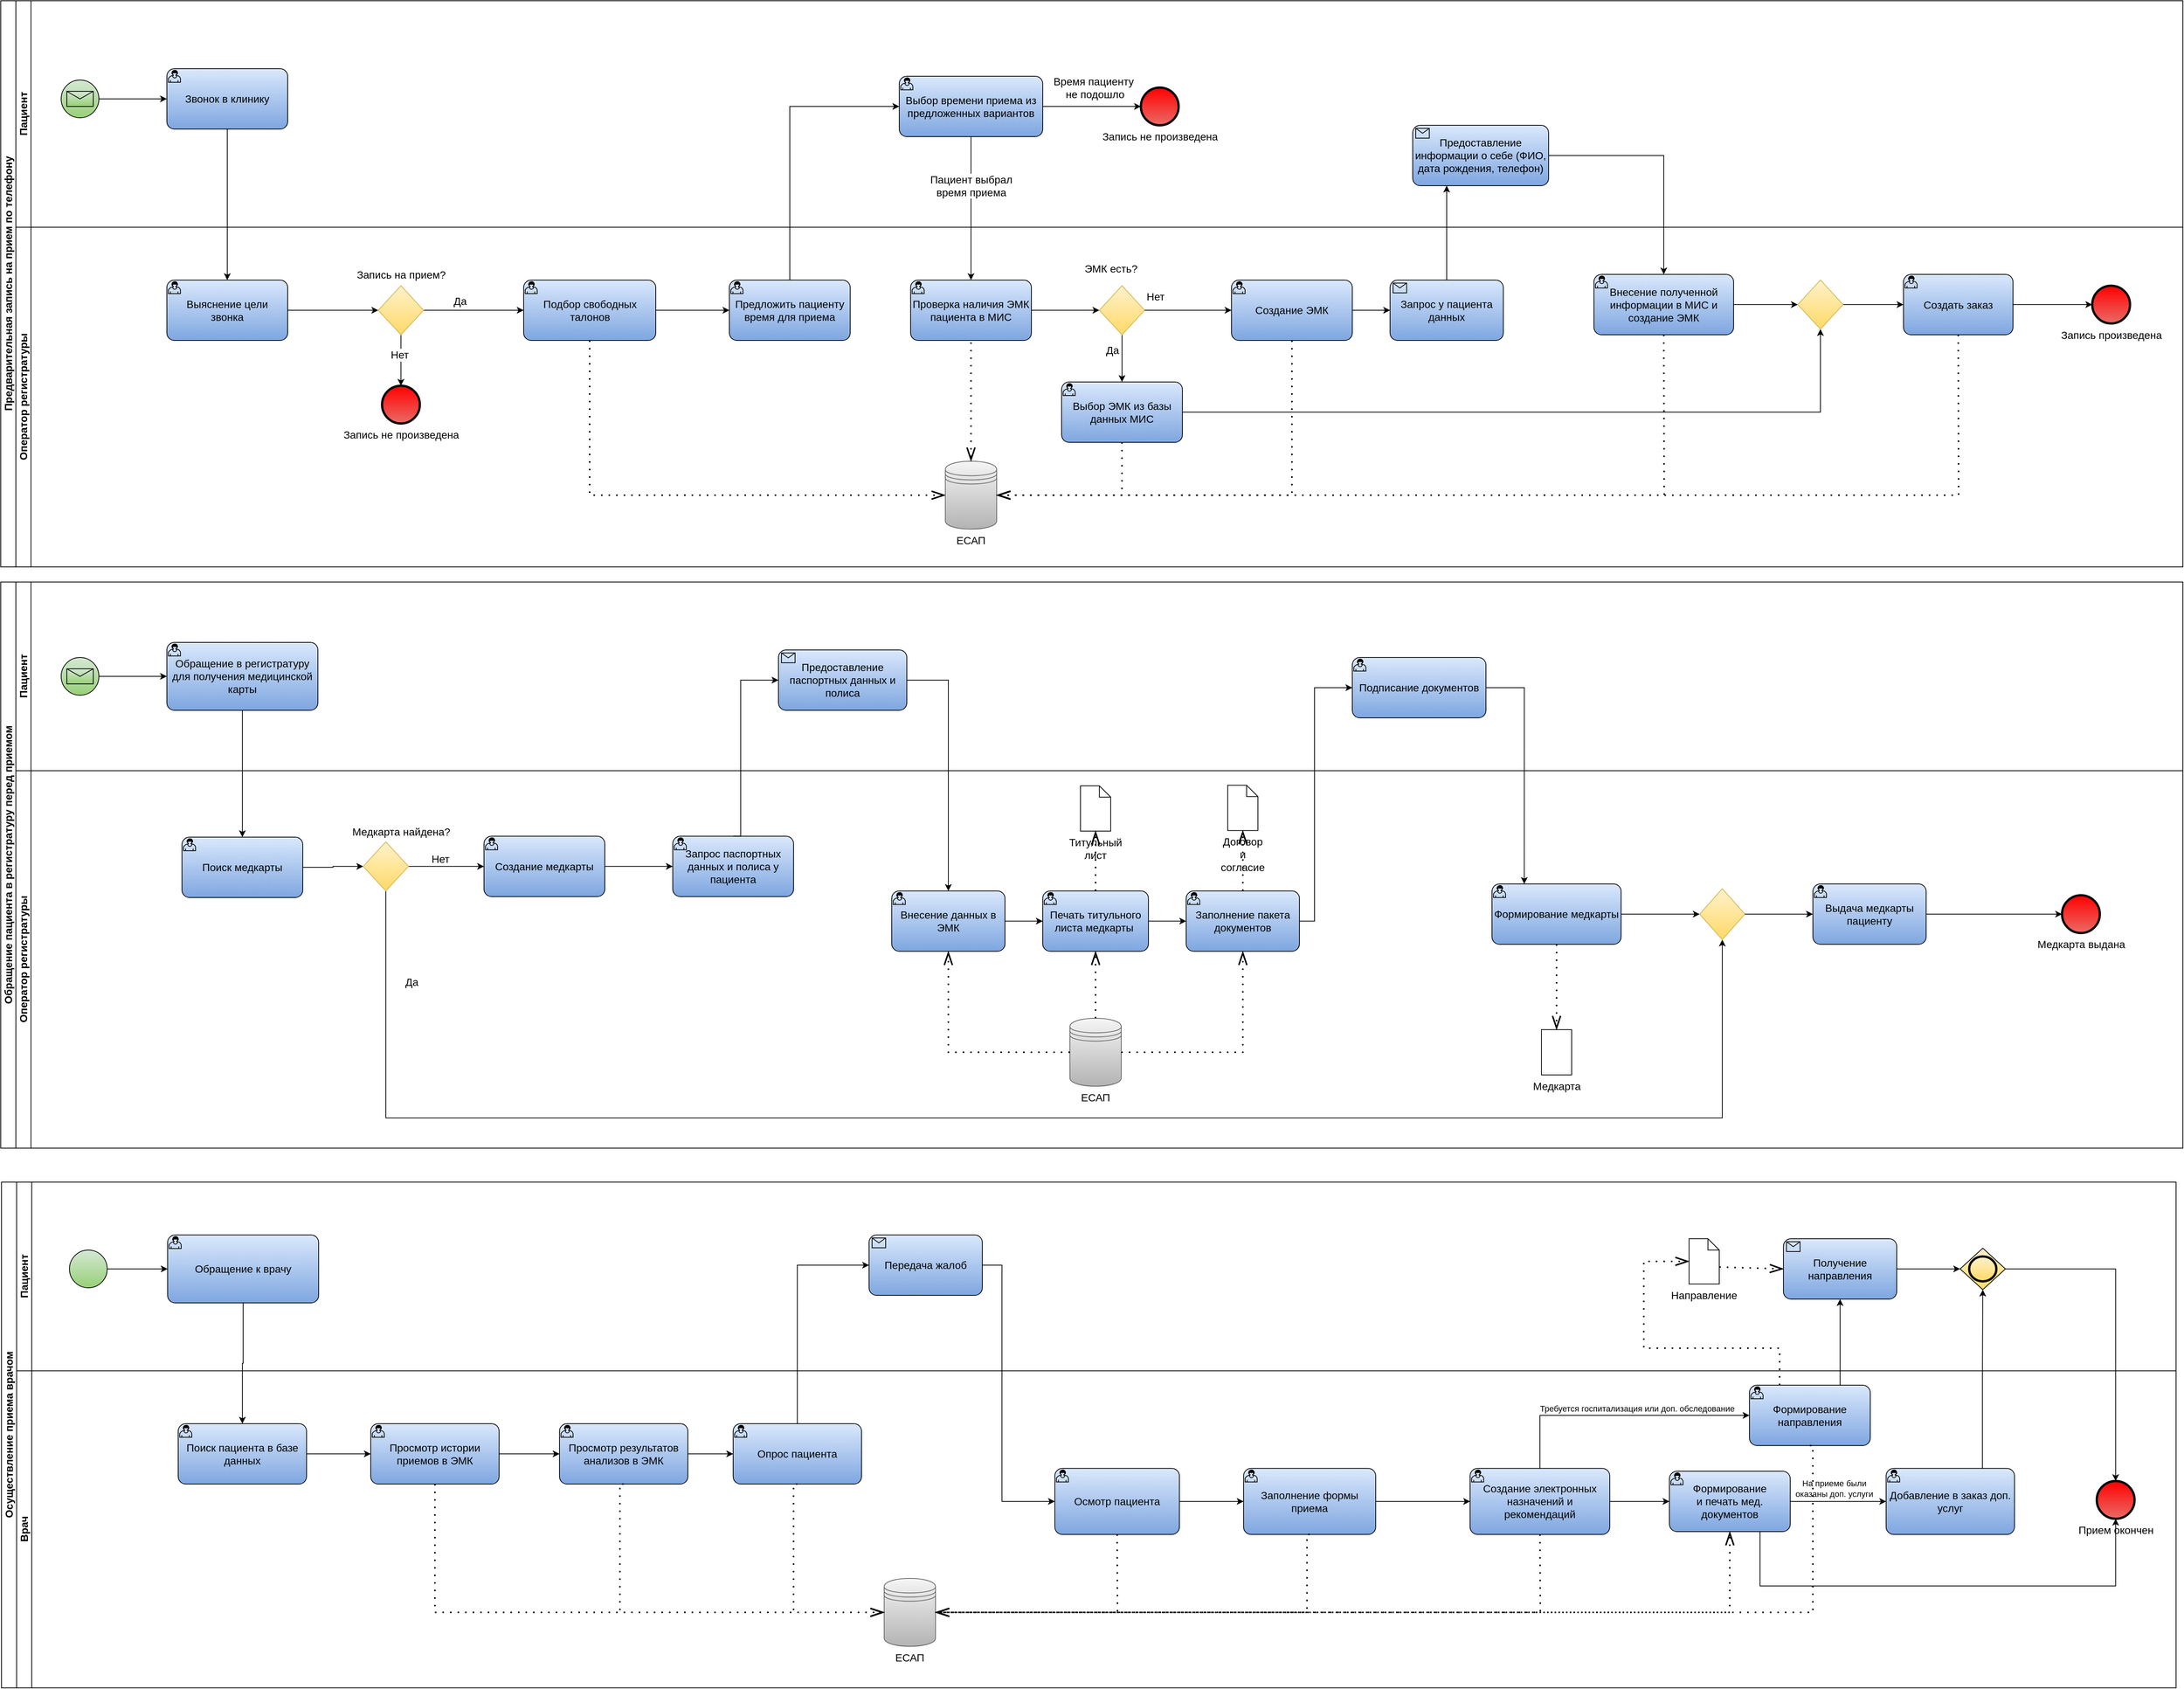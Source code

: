 <mxfile version="20.6.0" type="device"><diagram name="Page-1" id="2a216829-ef6e-dabb-86c1-c78162f3ba2b"><mxGraphModel dx="5190" dy="2855" grid="1" gridSize="10" guides="1" tooltips="1" connect="1" arrows="1" fold="1" page="1" pageScale="1" pageWidth="850" pageHeight="1100" background="none" math="0" shadow="0"><root><mxCell id="0"/><mxCell id="1" parent="0"/><mxCell id="knItRZPlOdMx0nzda-8o-1" value="&lt;font style=&quot;font-size: 14px;&quot;&gt;Предварительная запись на прием по телефону&lt;/font&gt;" style="swimlane;childLayout=stackLayout;resizeParent=1;resizeParentMax=0;horizontal=0;startSize=20;horizontalStack=0;html=1;movable=0;resizable=0;rotatable=0;deletable=0;editable=0;connectable=0;" parent="1" vertex="1"><mxGeometry x="150" y="40" width="2890" height="750" as="geometry"/></mxCell><mxCell id="knItRZPlOdMx0nzda-8o-13" value="" style="edgeStyle=orthogonalEdgeStyle;rounded=0;orthogonalLoop=1;jettySize=auto;html=1;exitX=0.5;exitY=1;exitDx=0;exitDy=0;exitPerimeter=0;entryX=0.5;entryY=0;entryDx=0;entryDy=0;entryPerimeter=0;" parent="knItRZPlOdMx0nzda-8o-1" source="knItRZPlOdMx0nzda-8o-34" target="knItRZPlOdMx0nzda-8o-35" edge="1"><mxGeometry relative="1" as="geometry"><mxPoint x="305" y="200" as="sourcePoint"/><mxPoint x="305.059" y="370" as="targetPoint"/></mxGeometry></mxCell><mxCell id="knItRZPlOdMx0nzda-8o-31" value="" style="edgeStyle=orthogonalEdgeStyle;rounded=0;orthogonalLoop=1;jettySize=auto;html=1;fontSize=14;fontColor=#000000;entryX=0.5;entryY=0;entryDx=0;entryDy=0;entryPerimeter=0;exitX=0.5;exitY=1;exitDx=0;exitDy=0;exitPerimeter=0;" parent="knItRZPlOdMx0nzda-8o-1" source="knItRZPlOdMx0nzda-8o-38" target="vyiqZdezFWiitN7fsBHB-11" edge="1"><mxGeometry relative="1" as="geometry"><mxPoint x="1320" y="200" as="sourcePoint"/><mxPoint x="1285" y="312.5" as="targetPoint"/></mxGeometry></mxCell><mxCell id="vyiqZdezFWiitN7fsBHB-5" value="Пациент выбрал &lt;br&gt;время приема" style="edgeLabel;html=1;align=center;verticalAlign=middle;resizable=0;points=[];fontSize=14;" parent="knItRZPlOdMx0nzda-8o-31" vertex="1" connectable="0"><mxGeometry x="-0.315" relative="1" as="geometry"><mxPoint as="offset"/></mxGeometry></mxCell><mxCell id="knItRZPlOdMx0nzda-8o-2" value="&lt;font style=&quot;font-size: 14px;&quot;&gt;Пациент&lt;/font&gt;" style="swimlane;startSize=20;horizontal=0;html=1;" parent="knItRZPlOdMx0nzda-8o-1" vertex="1"><mxGeometry x="20" width="2870" height="300" as="geometry"/></mxCell><mxCell id="knItRZPlOdMx0nzda-8o-14" value="" style="edgeStyle=orthogonalEdgeStyle;rounded=0;orthogonalLoop=1;jettySize=auto;html=1;entryX=0;entryY=0.5;entryDx=0;entryDy=0;entryPerimeter=0;" parent="knItRZPlOdMx0nzda-8o-2" source="knItRZPlOdMx0nzda-8o-5" target="knItRZPlOdMx0nzda-8o-34" edge="1"><mxGeometry relative="1" as="geometry"><mxPoint x="210" y="160" as="targetPoint"/></mxGeometry></mxCell><mxCell id="knItRZPlOdMx0nzda-8o-5" value="" style="points=[[0.145,0.145,0],[0.5,0,0],[0.855,0.145,0],[1,0.5,0],[0.855,0.855,0],[0.5,1,0],[0.145,0.855,0],[0,0.5,0]];shape=mxgraph.bpmn.event;html=1;verticalLabelPosition=bottom;labelBackgroundColor=#ffffff;verticalAlign=top;align=center;perimeter=ellipsePerimeter;outlineConnect=0;aspect=fixed;outline=standard;symbol=message;fillColor=#d5e8d4;strokeColor=#000000;gradientColor=#97d077;" parent="knItRZPlOdMx0nzda-8o-2" vertex="1"><mxGeometry x="60" y="105" width="50" height="50" as="geometry"/></mxCell><mxCell id="knItRZPlOdMx0nzda-8o-28" value="" style="edgeStyle=orthogonalEdgeStyle;rounded=0;orthogonalLoop=1;jettySize=auto;html=1;fontSize=14;entryX=0;entryY=0.5;entryDx=0;entryDy=0;entryPerimeter=0;exitX=1;exitY=0.5;exitDx=0;exitDy=0;exitPerimeter=0;" parent="knItRZPlOdMx0nzda-8o-2" source="knItRZPlOdMx0nzda-8o-38" target="knItRZPlOdMx0nzda-8o-29" edge="1"><mxGeometry relative="1" as="geometry"><mxPoint x="1390" y="160" as="sourcePoint"/><mxPoint x="1560" y="160" as="targetPoint"/></mxGeometry></mxCell><mxCell id="vyiqZdezFWiitN7fsBHB-4" value="Время пациенту&lt;br&gt;&amp;nbsp;не подошло" style="edgeLabel;html=1;align=center;verticalAlign=middle;resizable=0;points=[];fontSize=14;" parent="knItRZPlOdMx0nzda-8o-28" vertex="1" connectable="0"><mxGeometry x="-0.313" y="-1" relative="1" as="geometry"><mxPoint x="22" y="-26" as="offset"/></mxGeometry></mxCell><mxCell id="knItRZPlOdMx0nzda-8o-29" value="&lt;font style=&quot;font-size: 14px;&quot; color=&quot;#000000&quot;&gt;Запись не произведена&lt;/font&gt;" style="points=[[0.145,0.145,0],[0.5,0,0],[0.855,0.145,0],[1,0.5,0],[0.855,0.855,0],[0.5,1,0],[0.145,0.855,0],[0,0.5,0]];shape=mxgraph.bpmn.event;html=1;verticalLabelPosition=bottom;labelBackgroundColor=#ffffff;verticalAlign=top;align=center;perimeter=ellipsePerimeter;outlineConnect=0;aspect=fixed;outline=end;symbol=terminate2;strokeColor=#000000;fillColor=#FF0000;gradientColor=#ea6b66;" parent="knItRZPlOdMx0nzda-8o-2" vertex="1"><mxGeometry x="1490" y="115" width="50" height="50" as="geometry"/></mxCell><mxCell id="knItRZPlOdMx0nzda-8o-34" value="Звонок в клинику" style="points=[[0.25,0,0],[0.5,0,0],[0.75,0,0],[1,0.25,0],[1,0.5,0],[1,0.75,0],[0.75,1,0],[0.5,1,0],[0.25,1,0],[0,0.75,0],[0,0.5,0],[0,0.25,0]];shape=mxgraph.bpmn.task;whiteSpace=wrap;rectStyle=rounded;size=10;html=1;taskMarker=user;strokeColor=#000000;fontSize=14;fillColor=#dae8fc;gradientColor=#7ea6e0;" parent="knItRZPlOdMx0nzda-8o-2" vertex="1"><mxGeometry x="200" y="90" width="160" height="80" as="geometry"/></mxCell><mxCell id="knItRZPlOdMx0nzda-8o-38" value="Выбор времени приема из предложенных вариантов" style="points=[[0.25,0,0],[0.5,0,0],[0.75,0,0],[1,0.25,0],[1,0.5,0],[1,0.75,0],[0.75,1,0],[0.5,1,0],[0.25,1,0],[0,0.75,0],[0,0.5,0],[0,0.25,0]];shape=mxgraph.bpmn.task;whiteSpace=wrap;rectStyle=rounded;size=10;html=1;taskMarker=user;strokeColor=#000000;fontSize=14;fontColor=default;fillColor=#dae8fc;gradientColor=#7ea6e0;" parent="knItRZPlOdMx0nzda-8o-2" vertex="1"><mxGeometry x="1170" y="100" width="190" height="80" as="geometry"/></mxCell><mxCell id="knItRZPlOdMx0nzda-8o-40" value="Предоставление информации о себе (ФИО, дата рождения, телефон)" style="points=[[0.25,0,0],[0.5,0,0],[0.75,0,0],[1,0.25,0],[1,0.5,0],[1,0.75,0],[0.75,1,0],[0.5,1,0],[0.25,1,0],[0,0.75,0],[0,0.5,0],[0,0.25,0]];shape=mxgraph.bpmn.task;whiteSpace=wrap;rectStyle=rounded;size=10;html=1;taskMarker=receive;strokeColor=#000000;fontSize=14;fontColor=default;fillColor=#dae8fc;gradientColor=#7ea6e0;" parent="knItRZPlOdMx0nzda-8o-2" vertex="1"><mxGeometry x="1850" y="165" width="180" height="80" as="geometry"/></mxCell><mxCell id="knItRZPlOdMx0nzda-8o-3" value="&lt;font style=&quot;font-size: 14px;&quot;&gt;Оператор регистратуры&lt;/font&gt;" style="swimlane;startSize=20;horizontal=0;html=1;" parent="knItRZPlOdMx0nzda-8o-1" vertex="1"><mxGeometry x="20" y="300" width="2870" height="450" as="geometry"/></mxCell><mxCell id="knItRZPlOdMx0nzda-8o-16" value="" style="edgeStyle=orthogonalEdgeStyle;rounded=0;orthogonalLoop=1;jettySize=auto;html=1;exitX=1;exitY=0.5;exitDx=0;exitDy=0;exitPerimeter=0;" parent="knItRZPlOdMx0nzda-8o-3" source="knItRZPlOdMx0nzda-8o-35" target="knItRZPlOdMx0nzda-8o-15" edge="1"><mxGeometry relative="1" as="geometry"><mxPoint x="360" y="110" as="sourcePoint"/></mxGeometry></mxCell><mxCell id="knItRZPlOdMx0nzda-8o-19" value="" style="edgeStyle=orthogonalEdgeStyle;rounded=0;orthogonalLoop=1;jettySize=auto;html=1;entryX=0.5;entryY=0;entryDx=0;entryDy=0;entryPerimeter=0;" parent="knItRZPlOdMx0nzda-8o-3" source="knItRZPlOdMx0nzda-8o-15" target="knItRZPlOdMx0nzda-8o-20" edge="1"><mxGeometry relative="1" as="geometry"><mxPoint x="530" y="255" as="targetPoint"/><Array as="points"><mxPoint x="510" y="170"/><mxPoint x="510" y="170"/></Array></mxGeometry></mxCell><mxCell id="knItRZPlOdMx0nzda-8o-111" value="Нет" style="edgeLabel;html=1;align=center;verticalAlign=middle;resizable=0;points=[];fontSize=14;fontColor=#000000;" parent="knItRZPlOdMx0nzda-8o-19" vertex="1" connectable="0"><mxGeometry x="-0.217" y="-2" relative="1" as="geometry"><mxPoint as="offset"/></mxGeometry></mxCell><mxCell id="knItRZPlOdMx0nzda-8o-22" value="" style="edgeStyle=orthogonalEdgeStyle;rounded=0;orthogonalLoop=1;jettySize=auto;html=1;fontSize=14;entryX=0;entryY=0.5;entryDx=0;entryDy=0;entryPerimeter=0;" parent="knItRZPlOdMx0nzda-8o-3" source="knItRZPlOdMx0nzda-8o-15" target="knItRZPlOdMx0nzda-8o-36" edge="1"><mxGeometry relative="1" as="geometry"><mxPoint x="670" y="110" as="targetPoint"/></mxGeometry></mxCell><mxCell id="knItRZPlOdMx0nzda-8o-110" value="Да" style="edgeLabel;html=1;align=center;verticalAlign=middle;resizable=0;points=[];fontSize=14;fontColor=#000000;" parent="knItRZPlOdMx0nzda-8o-22" vertex="1" connectable="0"><mxGeometry x="-0.273" y="1" relative="1" as="geometry"><mxPoint y="-11" as="offset"/></mxGeometry></mxCell><mxCell id="knItRZPlOdMx0nzda-8o-15" value="" style="rhombus;whiteSpace=wrap;html=1;fillColor=#fff2cc;strokeColor=#d6b656;gradientColor=#ffd966;" parent="knItRZPlOdMx0nzda-8o-3" vertex="1"><mxGeometry x="480" y="77.5" width="60" height="65" as="geometry"/></mxCell><mxCell id="knItRZPlOdMx0nzda-8o-17" value="&lt;font style=&quot;font-size: 14px;&quot;&gt;Запись на прием?&lt;/font&gt;" style="text;html=1;align=center;verticalAlign=middle;resizable=0;points=[];autosize=1;strokeColor=none;fillColor=none;" parent="knItRZPlOdMx0nzda-8o-3" vertex="1"><mxGeometry x="440" y="47.5" width="140" height="30" as="geometry"/></mxCell><mxCell id="knItRZPlOdMx0nzda-8o-20" value="&lt;font style=&quot;font-size: 14px;&quot; color=&quot;#000000&quot;&gt;Запись не произведена&lt;/font&gt;" style="points=[[0.145,0.145,0],[0.5,0,0],[0.855,0.145,0],[1,0.5,0],[0.855,0.855,0],[0.5,1,0],[0.145,0.855,0],[0,0.5,0]];shape=mxgraph.bpmn.event;html=1;verticalLabelPosition=bottom;labelBackgroundColor=#ffffff;verticalAlign=top;align=center;perimeter=ellipsePerimeter;outlineConnect=0;aspect=fixed;outline=end;symbol=terminate2;strokeColor=#000000;fillColor=#FF0000;gradientColor=#ea6b66;" parent="knItRZPlOdMx0nzda-8o-3" vertex="1"><mxGeometry x="485" y="210" width="50" height="50" as="geometry"/></mxCell><mxCell id="knItRZPlOdMx0nzda-8o-24" value="" style="edgeStyle=orthogonalEdgeStyle;rounded=0;orthogonalLoop=1;jettySize=auto;html=1;fontSize=14;exitX=1;exitY=0.5;exitDx=0;exitDy=0;exitPerimeter=0;entryX=0;entryY=0.5;entryDx=0;entryDy=0;entryPerimeter=0;" parent="knItRZPlOdMx0nzda-8o-3" source="knItRZPlOdMx0nzda-8o-36" target="knItRZPlOdMx0nzda-8o-37" edge="1"><mxGeometry relative="1" as="geometry"><mxPoint x="850" y="110" as="sourcePoint"/><mxPoint x="980" y="110" as="targetPoint"/></mxGeometry></mxCell><mxCell id="vyiqZdezFWiitN7fsBHB-7" value="" style="edgeStyle=orthogonalEdgeStyle;rounded=0;orthogonalLoop=1;jettySize=auto;html=1;fontSize=14;exitX=1;exitY=0.5;exitDx=0;exitDy=0;exitPerimeter=0;" parent="knItRZPlOdMx0nzda-8o-3" source="vyiqZdezFWiitN7fsBHB-11" target="vyiqZdezFWiitN7fsBHB-6" edge="1"><mxGeometry relative="1" as="geometry"><mxPoint x="1355" y="102.5" as="sourcePoint"/></mxGeometry></mxCell><mxCell id="knItRZPlOdMx0nzda-8o-35" value="Выяснение цели &lt;br&gt;звонка" style="points=[[0.25,0,0],[0.5,0,0],[0.75,0,0],[1,0.25,0],[1,0.5,0],[1,0.75,0],[0.75,1,0],[0.5,1,0],[0.25,1,0],[0,0.75,0],[0,0.5,0],[0,0.25,0]];shape=mxgraph.bpmn.task;whiteSpace=wrap;rectStyle=rounded;size=10;html=1;taskMarker=user;strokeColor=#000000;fontSize=14;fillColor=#dae8fc;gradientColor=#7ea6e0;" parent="knItRZPlOdMx0nzda-8o-3" vertex="1"><mxGeometry x="200" y="70" width="160" height="80" as="geometry"/></mxCell><mxCell id="knItRZPlOdMx0nzda-8o-36" value="Подбор свободных талонов" style="points=[[0.25,0,0],[0.5,0,0],[0.75,0,0],[1,0.25,0],[1,0.5,0],[1,0.75,0],[0.75,1,0],[0.5,1,0],[0.25,1,0],[0,0.75,0],[0,0.5,0],[0,0.25,0]];shape=mxgraph.bpmn.task;whiteSpace=wrap;rectStyle=rounded;size=10;html=1;taskMarker=user;strokeColor=#000000;fontSize=14;fontColor=default;fillColor=#dae8fc;gradientColor=#7ea6e0;" parent="knItRZPlOdMx0nzda-8o-3" vertex="1"><mxGeometry x="672.5" y="70" width="175" height="80" as="geometry"/></mxCell><mxCell id="knItRZPlOdMx0nzda-8o-37" value="Предложить пациенту время для приема" style="points=[[0.25,0,0],[0.5,0,0],[0.75,0,0],[1,0.25,0],[1,0.5,0],[1,0.75,0],[0.75,1,0],[0.5,1,0],[0.25,1,0],[0,0.75,0],[0,0.5,0],[0,0.25,0]];shape=mxgraph.bpmn.task;whiteSpace=wrap;rectStyle=rounded;size=10;html=1;taskMarker=user;strokeColor=#000000;fontSize=14;fontColor=default;fillColor=#dae8fc;gradientColor=#7ea6e0;" parent="knItRZPlOdMx0nzda-8o-3" vertex="1"><mxGeometry x="945" y="70" width="160" height="80" as="geometry"/></mxCell><mxCell id="knItRZPlOdMx0nzda-8o-46" value="" style="edgeStyle=orthogonalEdgeStyle;rounded=0;orthogonalLoop=1;jettySize=auto;html=1;fontSize=14;fontColor=#000000;entryX=0;entryY=0.5;entryDx=0;entryDy=0;" parent="knItRZPlOdMx0nzda-8o-3" source="knItRZPlOdMx0nzda-8o-44" target="vyiqZdezFWiitN7fsBHB-22" edge="1"><mxGeometry relative="1" as="geometry"/></mxCell><mxCell id="knItRZPlOdMx0nzda-8o-44" value="Внесение полученной информации в МИС и создание ЭМК" style="points=[[0.25,0,0],[0.5,0,0],[0.75,0,0],[1,0.25,0],[1,0.5,0],[1,0.75,0],[0.75,1,0],[0.5,1,0],[0.25,1,0],[0,0.75,0],[0,0.5,0],[0,0.25,0]];shape=mxgraph.bpmn.task;whiteSpace=wrap;rectStyle=rounded;size=10;html=1;taskMarker=user;strokeColor=#000000;fontSize=14;fontColor=default;fillColor=#dae8fc;gradientColor=#7ea6e0;" parent="knItRZPlOdMx0nzda-8o-3" vertex="1"><mxGeometry x="2090" y="62.5" width="185" height="80" as="geometry"/></mxCell><mxCell id="knItRZPlOdMx0nzda-8o-45" value="&lt;font style=&quot;font-size: 14px;&quot; color=&quot;#000000&quot;&gt;Запись произведена&lt;/font&gt;" style="points=[[0.145,0.145,0],[0.5,0,0],[0.855,0.145,0],[1,0.5,0],[0.855,0.855,0],[0.5,1,0],[0.145,0.855,0],[0,0.5,0]];shape=mxgraph.bpmn.event;html=1;verticalLabelPosition=bottom;labelBackgroundColor=#ffffff;verticalAlign=top;align=center;perimeter=ellipsePerimeter;outlineConnect=0;aspect=fixed;outline=end;symbol=terminate2;strokeColor=#000000;fillColor=#FF0000;gradientColor=#ea6b66;" parent="knItRZPlOdMx0nzda-8o-3" vertex="1"><mxGeometry x="2750" y="77.5" width="50" height="50" as="geometry"/></mxCell><mxCell id="knItRZPlOdMx0nzda-8o-48" value="" style="edgeStyle=elbowEdgeStyle;fontSize=12;html=1;endFill=0;startFill=0;endSize=14;startSize=6;dashed=1;dashPattern=1 4;endArrow=openThin;startArrow=none;rounded=0;fontColor=#000000;exitX=0.5;exitY=1;exitDx=0;exitDy=0;exitPerimeter=0;entryX=0;entryY=0.5;entryDx=0;entryDy=0;strokeWidth=2;" parent="knItRZPlOdMx0nzda-8o-3" source="knItRZPlOdMx0nzda-8o-36" target="vyiqZdezFWiitN7fsBHB-2" edge="1"><mxGeometry width="160" relative="1" as="geometry"><mxPoint x="890" y="249.33" as="sourcePoint"/><mxPoint x="1120" y="250" as="targetPoint"/><Array as="points"><mxPoint x="760" y="220"/></Array></mxGeometry></mxCell><mxCell id="knItRZPlOdMx0nzda-8o-51" value="" style="edgeStyle=elbowEdgeStyle;fontSize=12;html=1;endFill=0;startFill=0;endSize=14;startSize=6;dashed=1;dashPattern=1 4;endArrow=openThin;startArrow=none;rounded=0;fontColor=#000000;exitX=0.5;exitY=1;exitDx=0;exitDy=0;exitPerimeter=0;entryX=1;entryY=0.5;entryDx=0;entryDy=0;strokeWidth=2;" parent="knItRZPlOdMx0nzda-8o-3" source="knItRZPlOdMx0nzda-8o-44" target="vyiqZdezFWiitN7fsBHB-2" edge="1"><mxGeometry width="160" relative="1" as="geometry"><mxPoint x="1560" y="280" as="sourcePoint"/><mxPoint x="1160" y="257.5" as="targetPoint"/><Array as="points"><mxPoint x="2183" y="250"/></Array></mxGeometry></mxCell><mxCell id="vyiqZdezFWiitN7fsBHB-2" value="ЕСАП" style="shape=datastore;whiteSpace=wrap;html=1;labelPosition=center;verticalLabelPosition=bottom;align=center;verticalAlign=top;fontSize=14;fillColor=#f5f5f5;strokeColor=#666666;gradientColor=#b3b3b3;" parent="knItRZPlOdMx0nzda-8o-3" vertex="1"><mxGeometry x="1231" y="310" width="68" height="90" as="geometry"/></mxCell><mxCell id="vyiqZdezFWiitN7fsBHB-3" value="" style="edgeStyle=elbowEdgeStyle;fontSize=12;html=1;endFill=0;startFill=0;endSize=14;startSize=6;dashed=1;dashPattern=1 4;endArrow=openThin;startArrow=none;rounded=0;fontColor=#000000;exitX=0.5;exitY=1;exitDx=0;exitDy=0;exitPerimeter=0;entryX=0.5;entryY=0;entryDx=0;entryDy=0;strokeWidth=2;" parent="knItRZPlOdMx0nzda-8o-3" target="vyiqZdezFWiitN7fsBHB-2" edge="1"><mxGeometry width="160" relative="1" as="geometry"><mxPoint x="1265" y="142.5" as="sourcePoint"/><mxPoint x="1661" y="310" as="targetPoint"/><Array as="points"><mxPoint x="1265" y="170"/></Array></mxGeometry></mxCell><mxCell id="vyiqZdezFWiitN7fsBHB-13" value="" style="edgeStyle=orthogonalEdgeStyle;rounded=0;orthogonalLoop=1;jettySize=auto;html=1;fontSize=14;" parent="knItRZPlOdMx0nzda-8o-3" source="vyiqZdezFWiitN7fsBHB-6" target="vyiqZdezFWiitN7fsBHB-12" edge="1"><mxGeometry relative="1" as="geometry"><Array as="points"><mxPoint x="1465" y="170"/><mxPoint x="1465" y="170"/></Array></mxGeometry></mxCell><mxCell id="vyiqZdezFWiitN7fsBHB-16" value="Да" style="edgeLabel;html=1;align=center;verticalAlign=middle;resizable=0;points=[];fontSize=14;" parent="vyiqZdezFWiitN7fsBHB-13" vertex="1" connectable="0"><mxGeometry x="-0.367" relative="1" as="geometry"><mxPoint x="-13" as="offset"/></mxGeometry></mxCell><mxCell id="vyiqZdezFWiitN7fsBHB-6" value="" style="rhombus;whiteSpace=wrap;html=1;fillColor=#fff2cc;strokeColor=#d6b656;gradientColor=#ffd966;" parent="knItRZPlOdMx0nzda-8o-3" vertex="1"><mxGeometry x="1435" y="77.5" width="60" height="65" as="geometry"/></mxCell><mxCell id="vyiqZdezFWiitN7fsBHB-10" value="ЭМК есть?" style="text;html=1;align=center;verticalAlign=middle;resizable=0;points=[];autosize=1;strokeColor=none;fillColor=none;fontSize=14;" parent="knItRZPlOdMx0nzda-8o-3" vertex="1"><mxGeometry x="1405" y="40" width="90" height="30" as="geometry"/></mxCell><mxCell id="vyiqZdezFWiitN7fsBHB-11" value="Проверка наличия ЭМК пациента в МИС" style="points=[[0.25,0,0],[0.5,0,0],[0.75,0,0],[1,0.25,0],[1,0.5,0],[1,0.75,0],[0.75,1,0],[0.5,1,0],[0.25,1,0],[0,0.75,0],[0,0.5,0],[0,0.25,0]];shape=mxgraph.bpmn.task;whiteSpace=wrap;rectStyle=rounded;size=10;html=1;taskMarker=user;strokeColor=#000000;fontSize=14;fontColor=default;fillColor=#dae8fc;gradientColor=#7ea6e0;" parent="knItRZPlOdMx0nzda-8o-3" vertex="1"><mxGeometry x="1185" y="70" width="160" height="80" as="geometry"/></mxCell><mxCell id="vyiqZdezFWiitN7fsBHB-12" value="Выбор ЭМК из базы данных МИС" style="points=[[0.25,0,0],[0.5,0,0],[0.75,0,0],[1,0.25,0],[1,0.5,0],[1,0.75,0],[0.75,1,0],[0.5,1,0],[0.25,1,0],[0,0.75,0],[0,0.5,0],[0,0.25,0]];shape=mxgraph.bpmn.task;whiteSpace=wrap;rectStyle=rounded;size=10;html=1;taskMarker=user;strokeColor=#000000;fontSize=14;fontColor=default;fillColor=#dae8fc;gradientColor=#7ea6e0;" parent="knItRZPlOdMx0nzda-8o-3" vertex="1"><mxGeometry x="1385" y="205" width="160" height="80" as="geometry"/></mxCell><mxCell id="vyiqZdezFWiitN7fsBHB-14" value="" style="edgeStyle=elbowEdgeStyle;fontSize=12;html=1;endFill=0;startFill=0;endSize=14;startSize=6;dashed=1;dashPattern=1 4;endArrow=openThin;startArrow=none;rounded=0;fontColor=#000000;exitX=0.5;exitY=1;exitDx=0;exitDy=0;exitPerimeter=0;strokeWidth=2;entryX=1;entryY=0.5;entryDx=0;entryDy=0;" parent="knItRZPlOdMx0nzda-8o-3" source="vyiqZdezFWiitN7fsBHB-12" target="vyiqZdezFWiitN7fsBHB-2" edge="1"><mxGeometry width="160" relative="1" as="geometry"><mxPoint x="2046.5" y="137.5" as="sourcePoint"/><mxPoint x="1300" y="360" as="targetPoint"/><Array as="points"><mxPoint x="1465" y="350"/></Array></mxGeometry></mxCell><mxCell id="vyiqZdezFWiitN7fsBHB-20" value="" style="edgeStyle=orthogonalEdgeStyle;rounded=0;orthogonalLoop=1;jettySize=auto;html=1;fontSize=14;" parent="knItRZPlOdMx0nzda-8o-3" source="vyiqZdezFWiitN7fsBHB-17" target="vyiqZdezFWiitN7fsBHB-19" edge="1"><mxGeometry relative="1" as="geometry"/></mxCell><mxCell id="vyiqZdezFWiitN7fsBHB-17" value="Создание ЭМК" style="points=[[0.25,0,0],[0.5,0,0],[0.75,0,0],[1,0.25,0],[1,0.5,0],[1,0.75,0],[0.75,1,0],[0.5,1,0],[0.25,1,0],[0,0.75,0],[0,0.5,0],[0,0.25,0]];shape=mxgraph.bpmn.task;whiteSpace=wrap;rectStyle=rounded;size=10;html=1;taskMarker=user;strokeColor=#000000;fontSize=14;fontColor=default;fillColor=#dae8fc;gradientColor=#7ea6e0;" parent="knItRZPlOdMx0nzda-8o-3" vertex="1"><mxGeometry x="1610" y="70" width="160" height="80" as="geometry"/></mxCell><mxCell id="knItRZPlOdMx0nzda-8o-41" value="" style="edgeStyle=orthogonalEdgeStyle;rounded=0;orthogonalLoop=1;jettySize=auto;html=1;fontSize=14;fontColor=#000000;exitX=1;exitY=0.5;exitDx=0;exitDy=0;entryX=0;entryY=0.5;entryDx=0;entryDy=0;entryPerimeter=0;" parent="knItRZPlOdMx0nzda-8o-3" source="vyiqZdezFWiitN7fsBHB-6" target="vyiqZdezFWiitN7fsBHB-17" edge="1"><mxGeometry relative="1" as="geometry"><Array as="points"><mxPoint x="1610" y="110"/></Array></mxGeometry></mxCell><mxCell id="vyiqZdezFWiitN7fsBHB-15" value="Нет" style="edgeLabel;html=1;align=center;verticalAlign=middle;resizable=0;points=[];fontSize=14;" parent="knItRZPlOdMx0nzda-8o-41" vertex="1" connectable="0"><mxGeometry x="-0.834" y="1" relative="1" as="geometry"><mxPoint x="4" y="-17" as="offset"/></mxGeometry></mxCell><mxCell id="vyiqZdezFWiitN7fsBHB-18" value="" style="edgeStyle=elbowEdgeStyle;fontSize=12;html=1;endFill=0;startFill=0;endSize=14;startSize=6;dashed=1;dashPattern=1 4;endArrow=openThin;startArrow=none;rounded=0;fontColor=#000000;strokeWidth=2;entryX=1;entryY=0.5;entryDx=0;entryDy=0;exitX=0.5;exitY=1;exitDx=0;exitDy=0;exitPerimeter=0;" parent="knItRZPlOdMx0nzda-8o-3" source="vyiqZdezFWiitN7fsBHB-17" target="vyiqZdezFWiitN7fsBHB-2" edge="1"><mxGeometry width="160" relative="1" as="geometry"><mxPoint x="1690" y="160" as="sourcePoint"/><mxPoint x="1494.0" y="320" as="targetPoint"/><Array as="points"><mxPoint x="1690" y="240"/></Array></mxGeometry></mxCell><mxCell id="vyiqZdezFWiitN7fsBHB-19" value="Запрос у пациента данных" style="points=[[0.25,0,0],[0.5,0,0],[0.75,0,0],[1,0.25,0],[1,0.5,0],[1,0.75,0],[0.75,1,0],[0.5,1,0],[0.25,1,0],[0,0.75,0],[0,0.5,0],[0,0.25,0]];shape=mxgraph.bpmn.task;whiteSpace=wrap;rectStyle=rounded;size=10;html=1;taskMarker=receive;strokeColor=#000000;fontSize=14;fontColor=default;fillColor=#dae8fc;gradientColor=#7ea6e0;" parent="knItRZPlOdMx0nzda-8o-3" vertex="1"><mxGeometry x="1820" y="70" width="150" height="80" as="geometry"/></mxCell><mxCell id="vyiqZdezFWiitN7fsBHB-27" value="" style="edgeStyle=orthogonalEdgeStyle;rounded=0;orthogonalLoop=1;jettySize=auto;html=1;fontSize=14;" parent="knItRZPlOdMx0nzda-8o-3" source="vyiqZdezFWiitN7fsBHB-22" target="vyiqZdezFWiitN7fsBHB-25" edge="1"><mxGeometry relative="1" as="geometry"/></mxCell><mxCell id="vyiqZdezFWiitN7fsBHB-22" value="" style="rhombus;whiteSpace=wrap;html=1;fillColor=#fff2cc;strokeColor=#d6b656;gradientColor=#ffd966;" parent="knItRZPlOdMx0nzda-8o-3" vertex="1"><mxGeometry x="2360" y="70" width="60" height="65" as="geometry"/></mxCell><mxCell id="vyiqZdezFWiitN7fsBHB-24" value="" style="edgeStyle=orthogonalEdgeStyle;rounded=0;orthogonalLoop=1;jettySize=auto;html=1;fontSize=14;fontColor=#000000;entryX=0.5;entryY=1;entryDx=0;entryDy=0;exitX=1;exitY=0.5;exitDx=0;exitDy=0;exitPerimeter=0;" parent="knItRZPlOdMx0nzda-8o-3" source="vyiqZdezFWiitN7fsBHB-12" target="vyiqZdezFWiitN7fsBHB-22" edge="1"><mxGeometry relative="1" as="geometry"><mxPoint x="2000" y="300" as="sourcePoint"/><mxPoint x="2370" y="112.5" as="targetPoint"/><Array as="points"><mxPoint x="2390" y="245"/></Array></mxGeometry></mxCell><mxCell id="vyiqZdezFWiitN7fsBHB-28" value="" style="edgeStyle=orthogonalEdgeStyle;rounded=0;orthogonalLoop=1;jettySize=auto;html=1;fontSize=14;" parent="knItRZPlOdMx0nzda-8o-3" source="vyiqZdezFWiitN7fsBHB-25" target="knItRZPlOdMx0nzda-8o-45" edge="1"><mxGeometry relative="1" as="geometry"/></mxCell><mxCell id="vyiqZdezFWiitN7fsBHB-25" value="Создать заказ" style="points=[[0.25,0,0],[0.5,0,0],[0.75,0,0],[1,0.25,0],[1,0.5,0],[1,0.75,0],[0.75,1,0],[0.5,1,0],[0.25,1,0],[0,0.75,0],[0,0.5,0],[0,0.25,0]];shape=mxgraph.bpmn.task;whiteSpace=wrap;rectStyle=rounded;size=10;html=1;taskMarker=user;strokeColor=#000000;fontSize=14;fontColor=default;fillColor=#dae8fc;gradientColor=#7ea6e0;" parent="knItRZPlOdMx0nzda-8o-3" vertex="1"><mxGeometry x="2500" y="62.5" width="145" height="80" as="geometry"/></mxCell><mxCell id="vyiqZdezFWiitN7fsBHB-29" value="" style="edgeStyle=elbowEdgeStyle;fontSize=12;html=1;endFill=0;startFill=0;endSize=14;startSize=6;dashed=1;dashPattern=1 4;endArrow=openThin;startArrow=none;rounded=0;fontColor=#000000;exitX=0.5;exitY=1;exitDx=0;exitDy=0;exitPerimeter=0;strokeWidth=2;entryX=1;entryY=0.5;entryDx=0;entryDy=0;" parent="knItRZPlOdMx0nzda-8o-3" source="vyiqZdezFWiitN7fsBHB-25" target="vyiqZdezFWiitN7fsBHB-2" edge="1"><mxGeometry width="160" relative="1" as="geometry"><mxPoint x="2192.5" y="152.5" as="sourcePoint"/><mxPoint x="1310" y="380" as="targetPoint"/><Array as="points"><mxPoint x="2573" y="240"/></Array></mxGeometry></mxCell><mxCell id="knItRZPlOdMx0nzda-8o-26" value="" style="edgeStyle=orthogonalEdgeStyle;rounded=0;orthogonalLoop=1;jettySize=auto;html=1;fontSize=14;exitX=0.5;exitY=0;exitDx=0;exitDy=0;exitPerimeter=0;entryX=0;entryY=0.5;entryDx=0;entryDy=0;entryPerimeter=0;" parent="knItRZPlOdMx0nzda-8o-1" source="knItRZPlOdMx0nzda-8o-37" target="knItRZPlOdMx0nzda-8o-38" edge="1"><mxGeometry relative="1" as="geometry"><mxPoint x="1090" y="370" as="sourcePoint"/><mxPoint x="1230" y="160" as="targetPoint"/><Array as="points"><mxPoint x="1045" y="140"/></Array></mxGeometry></mxCell><mxCell id="knItRZPlOdMx0nzda-8o-43" value="" style="edgeStyle=orthogonalEdgeStyle;rounded=0;orthogonalLoop=1;jettySize=auto;html=1;fontSize=14;fontColor=#000000;entryX=0.5;entryY=0;entryDx=0;entryDy=0;entryPerimeter=0;exitX=1;exitY=0.5;exitDx=0;exitDy=0;exitPerimeter=0;" parent="knItRZPlOdMx0nzda-8o-1" source="knItRZPlOdMx0nzda-8o-40" target="knItRZPlOdMx0nzda-8o-44" edge="1"><mxGeometry relative="1" as="geometry"><mxPoint x="2069" y="362.5" as="targetPoint"/><Array as="points"><mxPoint x="2203" y="205"/></Array></mxGeometry></mxCell><mxCell id="vyiqZdezFWiitN7fsBHB-21" value="" style="edgeStyle=orthogonalEdgeStyle;rounded=0;orthogonalLoop=1;jettySize=auto;html=1;fontSize=14;entryX=0.25;entryY=1;entryDx=0;entryDy=0;entryPerimeter=0;" parent="knItRZPlOdMx0nzda-8o-1" source="vyiqZdezFWiitN7fsBHB-19" target="knItRZPlOdMx0nzda-8o-40" edge="1"><mxGeometry relative="1" as="geometry"/></mxCell><mxCell id="knItRZPlOdMx0nzda-8o-52" value="&lt;font style=&quot;font-size: 14px;&quot;&gt;Обращение пациента в регистратуру перед приемом&lt;/font&gt;" style="swimlane;childLayout=stackLayout;resizeParent=1;resizeParentMax=0;horizontal=0;startSize=20;horizontalStack=0;html=1;" parent="1" vertex="1"><mxGeometry x="150" y="810" width="2890" height="750" as="geometry"/></mxCell><mxCell id="knItRZPlOdMx0nzda-8o-53" value="&lt;font style=&quot;font-size: 14px;&quot;&gt;Пациент&lt;/font&gt;" style="swimlane;startSize=20;horizontal=0;html=1;" parent="knItRZPlOdMx0nzda-8o-52" vertex="1"><mxGeometry x="20" width="2870" height="250" as="geometry"/></mxCell><mxCell id="knItRZPlOdMx0nzda-8o-54" value="" style="edgeStyle=orthogonalEdgeStyle;rounded=0;orthogonalLoop=1;jettySize=auto;html=1;entryX=0;entryY=0.5;entryDx=0;entryDy=0;entryPerimeter=0;" parent="knItRZPlOdMx0nzda-8o-53" source="knItRZPlOdMx0nzda-8o-55" target="knItRZPlOdMx0nzda-8o-58" edge="1"><mxGeometry relative="1" as="geometry"><mxPoint x="210" y="160" as="targetPoint"/></mxGeometry></mxCell><mxCell id="knItRZPlOdMx0nzda-8o-55" value="" style="points=[[0.145,0.145,0],[0.5,0,0],[0.855,0.145,0],[1,0.5,0],[0.855,0.855,0],[0.5,1,0],[0.145,0.855,0],[0,0.5,0]];shape=mxgraph.bpmn.event;html=1;verticalLabelPosition=bottom;labelBackgroundColor=#ffffff;verticalAlign=top;align=center;perimeter=ellipsePerimeter;outlineConnect=0;aspect=fixed;outline=standard;symbol=message;fillColor=#d5e8d4;strokeColor=#000000;gradientColor=#97d077;" parent="knItRZPlOdMx0nzda-8o-53" vertex="1"><mxGeometry x="60" y="100" width="50" height="50" as="geometry"/></mxCell><mxCell id="knItRZPlOdMx0nzda-8o-58" value="Обращение в регистратуру для получения медицинской карты" style="points=[[0.25,0,0],[0.5,0,0],[0.75,0,0],[1,0.25,0],[1,0.5,0],[1,0.75,0],[0.75,1,0],[0.5,1,0],[0.25,1,0],[0,0.75,0],[0,0.5,0],[0,0.25,0]];shape=mxgraph.bpmn.task;whiteSpace=wrap;rectStyle=rounded;size=10;html=1;taskMarker=user;strokeColor=#000000;fontSize=14;fillColor=#dae8fc;gradientColor=#7ea6e0;" parent="knItRZPlOdMx0nzda-8o-53" vertex="1"><mxGeometry x="200" y="80" width="200" height="90" as="geometry"/></mxCell><mxCell id="knItRZPlOdMx0nzda-8o-85" value="Предоставление паспортных данных и полиса" style="points=[[0.25,0,0],[0.5,0,0],[0.75,0,0],[1,0.25,0],[1,0.5,0],[1,0.75,0],[0.75,1,0],[0.5,1,0],[0.25,1,0],[0,0.75,0],[0,0.5,0],[0,0.25,0]];shape=mxgraph.bpmn.task;whiteSpace=wrap;rectStyle=rounded;size=10;html=1;taskMarker=receive;strokeColor=#000000;fontSize=14;fontColor=default;fillColor=#dae8fc;gradientColor=#7ea6e0;" parent="knItRZPlOdMx0nzda-8o-53" vertex="1"><mxGeometry x="1010" y="90" width="170" height="80" as="geometry"/></mxCell><mxCell id="knItRZPlOdMx0nzda-8o-96" value="Подписание документов" style="points=[[0.25,0,0],[0.5,0,0],[0.75,0,0],[1,0.25,0],[1,0.5,0],[1,0.75,0],[0.75,1,0],[0.5,1,0],[0.25,1,0],[0,0.75,0],[0,0.5,0],[0,0.25,0]];shape=mxgraph.bpmn.task;whiteSpace=wrap;rectStyle=rounded;size=10;html=1;taskMarker=user;strokeColor=#000000;fontSize=14;fontColor=default;fillColor=#dae8fc;gradientColor=#7ea6e0;" parent="knItRZPlOdMx0nzda-8o-53" vertex="1"><mxGeometry x="1770" y="100" width="177" height="80" as="geometry"/></mxCell><mxCell id="knItRZPlOdMx0nzda-8o-61" value="" style="edgeStyle=orthogonalEdgeStyle;rounded=0;orthogonalLoop=1;jettySize=auto;html=1;exitX=0.5;exitY=1;exitDx=0;exitDy=0;exitPerimeter=0;entryX=0.5;entryY=0;entryDx=0;entryDy=0;entryPerimeter=0;" parent="knItRZPlOdMx0nzda-8o-52" source="knItRZPlOdMx0nzda-8o-58" target="knItRZPlOdMx0nzda-8o-72" edge="1"><mxGeometry relative="1" as="geometry"><mxPoint x="305" y="200" as="sourcePoint"/><mxPoint x="305.059" y="370" as="targetPoint"/></mxGeometry></mxCell><mxCell id="knItRZPlOdMx0nzda-8o-62" value="" style="edgeStyle=orthogonalEdgeStyle;rounded=0;orthogonalLoop=1;jettySize=auto;html=1;fontSize=14;fontColor=#000000;entryX=0.5;entryY=0;entryDx=0;entryDy=0;entryPerimeter=0;exitX=1;exitY=0.5;exitDx=0;exitDy=0;exitPerimeter=0;" parent="knItRZPlOdMx0nzda-8o-52" source="knItRZPlOdMx0nzda-8o-85" target="vyiqZdezFWiitN7fsBHB-30" edge="1"><mxGeometry relative="1" as="geometry"><mxPoint x="1285" y="200" as="sourcePoint"/><mxPoint x="1440" y="310" as="targetPoint"/><Array as="points"><mxPoint x="1255" y="130"/></Array></mxGeometry></mxCell><mxCell id="knItRZPlOdMx0nzda-8o-63" value="&lt;font style=&quot;font-size: 14px;&quot;&gt;Оператор регистратуры&lt;/font&gt;" style="swimlane;startSize=20;horizontal=0;html=1;" parent="knItRZPlOdMx0nzda-8o-52" vertex="1"><mxGeometry x="20" y="250" width="2870" height="500" as="geometry"/></mxCell><mxCell id="knItRZPlOdMx0nzda-8o-64" value="" style="edgeStyle=orthogonalEdgeStyle;rounded=0;orthogonalLoop=1;jettySize=auto;html=1;exitX=1;exitY=0.5;exitDx=0;exitDy=0;exitPerimeter=0;" parent="knItRZPlOdMx0nzda-8o-63" source="knItRZPlOdMx0nzda-8o-72" target="knItRZPlOdMx0nzda-8o-67" edge="1"><mxGeometry relative="1" as="geometry"><mxPoint x="360" y="128" as="sourcePoint"/></mxGeometry></mxCell><mxCell id="knItRZPlOdMx0nzda-8o-65" value="" style="edgeStyle=orthogonalEdgeStyle;rounded=0;orthogonalLoop=1;jettySize=auto;html=1;entryX=0.5;entryY=1;entryDx=0;entryDy=0;" parent="knItRZPlOdMx0nzda-8o-63" source="knItRZPlOdMx0nzda-8o-67" target="knItRZPlOdMx0nzda-8o-102" edge="1"><mxGeometry relative="1" as="geometry"><mxPoint x="1190" y="498" as="targetPoint"/><Array as="points"><mxPoint x="490" y="460"/><mxPoint x="2260" y="460"/></Array></mxGeometry></mxCell><mxCell id="knItRZPlOdMx0nzda-8o-108" value="Да" style="edgeLabel;html=1;align=center;verticalAlign=middle;resizable=0;points=[];fontSize=14;fontColor=#000000;" parent="knItRZPlOdMx0nzda-8o-65" vertex="1" connectable="0"><mxGeometry x="-0.196" y="1" relative="1" as="geometry"><mxPoint x="-593" y="-179" as="offset"/></mxGeometry></mxCell><mxCell id="knItRZPlOdMx0nzda-8o-66" value="" style="edgeStyle=orthogonalEdgeStyle;rounded=0;orthogonalLoop=1;jettySize=auto;html=1;fontSize=14;entryX=0;entryY=0.5;entryDx=0;entryDy=0;entryPerimeter=0;" parent="knItRZPlOdMx0nzda-8o-63" source="knItRZPlOdMx0nzda-8o-67" target="knItRZPlOdMx0nzda-8o-73" edge="1"><mxGeometry relative="1" as="geometry"><mxPoint x="670" y="128" as="targetPoint"/></mxGeometry></mxCell><mxCell id="knItRZPlOdMx0nzda-8o-107" value="Нет" style="edgeLabel;html=1;align=center;verticalAlign=middle;resizable=0;points=[];fontSize=14;fontColor=#000000;" parent="knItRZPlOdMx0nzda-8o-66" vertex="1" connectable="0"><mxGeometry x="-0.156" y="-1" relative="1" as="geometry"><mxPoint y="-11" as="offset"/></mxGeometry></mxCell><mxCell id="knItRZPlOdMx0nzda-8o-67" value="" style="rhombus;whiteSpace=wrap;html=1;fillColor=#fff2cc;strokeColor=#d6b656;gradientColor=#ffd966;" parent="knItRZPlOdMx0nzda-8o-63" vertex="1"><mxGeometry x="460" y="94.25" width="60" height="65" as="geometry"/></mxCell><mxCell id="knItRZPlOdMx0nzda-8o-68" value="&lt;font style=&quot;font-size: 14px;&quot;&gt;Медкарта найдена?&lt;/font&gt;" style="text;html=1;align=center;verticalAlign=middle;resizable=0;points=[];autosize=1;strokeColor=none;fillColor=none;" parent="knItRZPlOdMx0nzda-8o-63" vertex="1"><mxGeometry x="435" y="65.5" width="150" height="30" as="geometry"/></mxCell><mxCell id="knItRZPlOdMx0nzda-8o-70" value="" style="edgeStyle=orthogonalEdgeStyle;rounded=0;orthogonalLoop=1;jettySize=auto;html=1;fontSize=14;exitX=1;exitY=0.5;exitDx=0;exitDy=0;exitPerimeter=0;entryX=0;entryY=0.5;entryDx=0;entryDy=0;entryPerimeter=0;" parent="knItRZPlOdMx0nzda-8o-63" source="knItRZPlOdMx0nzda-8o-73" target="knItRZPlOdMx0nzda-8o-74" edge="1"><mxGeometry relative="1" as="geometry"><mxPoint x="850" y="128" as="sourcePoint"/><mxPoint x="980" y="128" as="targetPoint"/></mxGeometry></mxCell><mxCell id="knItRZPlOdMx0nzda-8o-72" value="Поиск медкарты" style="points=[[0.25,0,0],[0.5,0,0],[0.75,0,0],[1,0.25,0],[1,0.5,0],[1,0.75,0],[0.75,1,0],[0.5,1,0],[0.25,1,0],[0,0.75,0],[0,0.5,0],[0,0.25,0]];shape=mxgraph.bpmn.task;whiteSpace=wrap;rectStyle=rounded;size=10;html=1;taskMarker=user;strokeColor=#000000;fontSize=14;fillColor=#dae8fc;gradientColor=#7ea6e0;" parent="knItRZPlOdMx0nzda-8o-63" vertex="1"><mxGeometry x="220" y="88" width="160" height="80" as="geometry"/></mxCell><mxCell id="knItRZPlOdMx0nzda-8o-73" value="Создание медкарты" style="points=[[0.25,0,0],[0.5,0,0],[0.75,0,0],[1,0.25,0],[1,0.5,0],[1,0.75,0],[0.75,1,0],[0.5,1,0],[0.25,1,0],[0,0.75,0],[0,0.5,0],[0,0.25,0]];shape=mxgraph.bpmn.task;whiteSpace=wrap;rectStyle=rounded;size=10;html=1;taskMarker=user;strokeColor=#000000;fontSize=14;fontColor=default;fillColor=#dae8fc;gradientColor=#7ea6e0;" parent="knItRZPlOdMx0nzda-8o-63" vertex="1"><mxGeometry x="620" y="86.75" width="160" height="80" as="geometry"/></mxCell><mxCell id="knItRZPlOdMx0nzda-8o-74" value="Запрос паспортных данных и полиса у пациента" style="points=[[0.25,0,0],[0.5,0,0],[0.75,0,0],[1,0.25,0],[1,0.5,0],[1,0.75,0],[0.75,1,0],[0.5,1,0],[0.25,1,0],[0,0.75,0],[0,0.5,0],[0,0.25,0]];shape=mxgraph.bpmn.task;whiteSpace=wrap;rectStyle=rounded;size=10;html=1;taskMarker=user;strokeColor=#000000;fontSize=14;fontColor=default;fillColor=#dae8fc;gradientColor=#7ea6e0;" parent="knItRZPlOdMx0nzda-8o-63" vertex="1"><mxGeometry x="870" y="86.75" width="160" height="80" as="geometry"/></mxCell><mxCell id="knItRZPlOdMx0nzda-8o-103" value="" style="edgeStyle=orthogonalEdgeStyle;rounded=0;orthogonalLoop=1;jettySize=auto;html=1;strokeWidth=1;fontSize=11;fontColor=default;endSize=6;" parent="knItRZPlOdMx0nzda-8o-63" source="knItRZPlOdMx0nzda-8o-76" target="knItRZPlOdMx0nzda-8o-102" edge="1"><mxGeometry relative="1" as="geometry"/></mxCell><mxCell id="knItRZPlOdMx0nzda-8o-76" value="Формирование медкарты" style="points=[[0.25,0,0],[0.5,0,0],[0.75,0,0],[1,0.25,0],[1,0.5,0],[1,0.75,0],[0.75,1,0],[0.5,1,0],[0.25,1,0],[0,0.75,0],[0,0.5,0],[0,0.25,0]];shape=mxgraph.bpmn.task;whiteSpace=wrap;rectStyle=rounded;size=10;html=1;taskMarker=user;strokeColor=#000000;fontSize=14;fontColor=default;fillColor=#dae8fc;gradientColor=#7ea6e0;" parent="knItRZPlOdMx0nzda-8o-63" vertex="1"><mxGeometry x="1955" y="150" width="171" height="80" as="geometry"/></mxCell><mxCell id="knItRZPlOdMx0nzda-8o-86" value="Печать титульного листа медкарты&amp;nbsp;" style="points=[[0.25,0,0],[0.5,0,0],[0.75,0,0],[1,0.25,0],[1,0.5,0],[1,0.75,0],[0.75,1,0],[0.5,1,0],[0.25,1,0],[0,0.75,0],[0,0.5,0],[0,0.25,0]];shape=mxgraph.bpmn.task;whiteSpace=wrap;rectStyle=rounded;size=10;html=1;taskMarker=user;strokeColor=#000000;fontSize=14;fontColor=default;fillColor=#dae8fc;gradientColor=#7ea6e0;" parent="knItRZPlOdMx0nzda-8o-63" vertex="1"><mxGeometry x="1360" y="159.25" width="140" height="80" as="geometry"/></mxCell><mxCell id="knItRZPlOdMx0nzda-8o-89" value="Заполнение пакета документов" style="points=[[0.25,0,0],[0.5,0,0],[0.75,0,0],[1,0.25,0],[1,0.5,0],[1,0.75,0],[0.75,1,0],[0.5,1,0],[0.25,1,0],[0,0.75,0],[0,0.5,0],[0,0.25,0]];shape=mxgraph.bpmn.task;whiteSpace=wrap;rectStyle=rounded;size=10;html=1;taskMarker=user;strokeColor=#000000;fontSize=14;fontColor=default;fillColor=#dae8fc;gradientColor=#7ea6e0;" parent="knItRZPlOdMx0nzda-8o-63" vertex="1"><mxGeometry x="1550" y="159.25" width="150" height="80" as="geometry"/></mxCell><mxCell id="knItRZPlOdMx0nzda-8o-93" value="" style="edgeStyle=orthogonalEdgeStyle;rounded=0;orthogonalLoop=1;jettySize=auto;html=1;fontSize=14;fontColor=#000000;entryX=0;entryY=0.5;entryDx=0;entryDy=0;entryPerimeter=0;exitX=1;exitY=0.5;exitDx=0;exitDy=0;exitPerimeter=0;" parent="knItRZPlOdMx0nzda-8o-63" source="knItRZPlOdMx0nzda-8o-86" target="knItRZPlOdMx0nzda-8o-89" edge="1"><mxGeometry relative="1" as="geometry"><mxPoint x="1580" y="160.5" as="sourcePoint"/><mxPoint x="1630" y="358.0" as="targetPoint"/></mxGeometry></mxCell><mxCell id="knItRZPlOdMx0nzda-8o-94" value="Договор и согласие" style="shape=mxgraph.bpmn.data;labelPosition=center;verticalLabelPosition=bottom;align=center;verticalAlign=top;whiteSpace=wrap;size=15;html=1;strokeColor=#000000;fontSize=14;fontColor=#000000;fillColor=none;" parent="knItRZPlOdMx0nzda-8o-63" vertex="1"><mxGeometry x="1605" y="19.25" width="40" height="60" as="geometry"/></mxCell><mxCell id="knItRZPlOdMx0nzda-8o-95" value="" style="edgeStyle=elbowEdgeStyle;fontSize=12;html=1;endFill=0;startFill=0;endSize=14;startSize=6;dashed=1;dashPattern=1 4;endArrow=openThin;startArrow=none;rounded=0;fontColor=#000000;exitX=0.5;exitY=0;exitDx=0;exitDy=0;exitPerimeter=0;strokeWidth=2;entryX=0.5;entryY=1;entryDx=0;entryDy=0;entryPerimeter=0;" parent="knItRZPlOdMx0nzda-8o-63" source="knItRZPlOdMx0nzda-8o-89" target="knItRZPlOdMx0nzda-8o-94" edge="1"><mxGeometry width="160" relative="1" as="geometry"><mxPoint x="1740" y="190.5" as="sourcePoint"/><mxPoint x="1740" y="278.0" as="targetPoint"/><Array as="points"/></mxGeometry></mxCell><mxCell id="knItRZPlOdMx0nzda-8o-98" value="Медкарта" style="shape=mxgraph.bpmn.data;labelPosition=center;verticalLabelPosition=bottom;align=center;verticalAlign=top;whiteSpace=wrap;size=0;html=1;strokeColor=#000000;fontSize=14;fontColor=#000000;fillColor=none;" parent="knItRZPlOdMx0nzda-8o-63" vertex="1"><mxGeometry x="2020.5" y="343" width="40" height="60" as="geometry"/></mxCell><mxCell id="knItRZPlOdMx0nzda-8o-99" value="" style="fontSize=12;html=1;endFill=0;startFill=0;endSize=14;startSize=6;dashed=1;dashPattern=1 4;endArrow=openThin;startArrow=none;rounded=0;fontColor=#000000;strokeWidth=2;entryX=0;entryY=0;entryDx=20;entryDy=0;entryPerimeter=0;exitX=0.5;exitY=1;exitDx=0;exitDy=0;exitPerimeter=0;" parent="knItRZPlOdMx0nzda-8o-63" source="knItRZPlOdMx0nzda-8o-76" target="knItRZPlOdMx0nzda-8o-98" edge="1"><mxGeometry width="160" relative="1" as="geometry"><mxPoint x="2080" y="150" as="sourcePoint"/><mxPoint x="2160" y="300" as="targetPoint"/></mxGeometry></mxCell><mxCell id="knItRZPlOdMx0nzda-8o-102" value="" style="rhombus;whiteSpace=wrap;html=1;fontSize=12;fillColor=#fff2cc;strokeColor=#d6b656;gradientColor=#ffd966;" parent="knItRZPlOdMx0nzda-8o-63" vertex="1"><mxGeometry x="2230" y="156.25" width="60" height="67.5" as="geometry"/></mxCell><mxCell id="knItRZPlOdMx0nzda-8o-104" value="Выдача медкарты пациенту" style="points=[[0.25,0,0],[0.5,0,0],[0.75,0,0],[1,0.25,0],[1,0.5,0],[1,0.75,0],[0.75,1,0],[0.5,1,0],[0.25,1,0],[0,0.75,0],[0,0.5,0],[0,0.25,0]];shape=mxgraph.bpmn.task;whiteSpace=wrap;rectStyle=rounded;size=10;html=1;taskMarker=user;strokeColor=#000000;fontSize=14;fontColor=default;fillColor=#dae8fc;gradientColor=#7ea6e0;" parent="knItRZPlOdMx0nzda-8o-63" vertex="1"><mxGeometry x="2380" y="150" width="150" height="80" as="geometry"/></mxCell><mxCell id="knItRZPlOdMx0nzda-8o-105" value="" style="edgeStyle=orthogonalEdgeStyle;rounded=0;orthogonalLoop=1;jettySize=auto;html=1;strokeWidth=1;fontSize=11;fontColor=default;endSize=6;" parent="knItRZPlOdMx0nzda-8o-63" source="knItRZPlOdMx0nzda-8o-102" target="knItRZPlOdMx0nzda-8o-104" edge="1"><mxGeometry relative="1" as="geometry"/></mxCell><mxCell id="knItRZPlOdMx0nzda-8o-77" value="&lt;font style=&quot;font-size: 14px;&quot; color=&quot;#000000&quot;&gt;Медкарта выдана&lt;/font&gt;" style="points=[[0.145,0.145,0],[0.5,0,0],[0.855,0.145,0],[1,0.5,0],[0.855,0.855,0],[0.5,1,0],[0.145,0.855,0],[0,0.5,0]];shape=mxgraph.bpmn.event;html=1;verticalLabelPosition=bottom;labelBackgroundColor=#ffffff;verticalAlign=top;align=center;perimeter=ellipsePerimeter;outlineConnect=0;aspect=fixed;outline=end;symbol=terminate2;strokeColor=#000000;fillColor=#FF0000;gradientColor=#ea6b66;" parent="knItRZPlOdMx0nzda-8o-63" vertex="1"><mxGeometry x="2710" y="165" width="50" height="50" as="geometry"/></mxCell><mxCell id="knItRZPlOdMx0nzda-8o-106" value="" style="edgeStyle=orthogonalEdgeStyle;rounded=0;orthogonalLoop=1;jettySize=auto;html=1;strokeWidth=1;fontSize=14;fontColor=#000000;endSize=6;exitX=1;exitY=0.5;exitDx=0;exitDy=0;exitPerimeter=0;" parent="knItRZPlOdMx0nzda-8o-63" source="knItRZPlOdMx0nzda-8o-104" target="knItRZPlOdMx0nzda-8o-77" edge="1"><mxGeometry relative="1" as="geometry"><Array as="points"><mxPoint x="2640" y="190"/><mxPoint x="2640" y="190"/></Array></mxGeometry></mxCell><mxCell id="vyiqZdezFWiitN7fsBHB-31" value="" style="edgeStyle=orthogonalEdgeStyle;rounded=0;orthogonalLoop=1;jettySize=auto;html=1;fontSize=14;" parent="knItRZPlOdMx0nzda-8o-63" source="vyiqZdezFWiitN7fsBHB-30" target="knItRZPlOdMx0nzda-8o-86" edge="1"><mxGeometry relative="1" as="geometry"/></mxCell><mxCell id="vyiqZdezFWiitN7fsBHB-30" value="Внесение данных в ЭМК" style="points=[[0.25,0,0],[0.5,0,0],[0.75,0,0],[1,0.25,0],[1,0.5,0],[1,0.75,0],[0.75,1,0],[0.5,1,0],[0.25,1,0],[0,0.75,0],[0,0.5,0],[0,0.25,0]];shape=mxgraph.bpmn.task;whiteSpace=wrap;rectStyle=rounded;size=10;html=1;taskMarker=user;strokeColor=#000000;fontSize=14;fontColor=default;fillColor=#dae8fc;gradientColor=#7ea6e0;" parent="knItRZPlOdMx0nzda-8o-63" vertex="1"><mxGeometry x="1160" y="159.25" width="150" height="80" as="geometry"/></mxCell><mxCell id="knItRZPlOdMx0nzda-8o-87" value="Титульный лист" style="shape=mxgraph.bpmn.data;labelPosition=center;verticalLabelPosition=bottom;align=center;verticalAlign=top;whiteSpace=wrap;size=15;html=1;strokeColor=#000000;fontSize=14;fontColor=#000000;fillColor=none;" parent="knItRZPlOdMx0nzda-8o-63" vertex="1"><mxGeometry x="1410" y="20" width="40" height="60" as="geometry"/></mxCell><mxCell id="knItRZPlOdMx0nzda-8o-88" value="" style="edgeStyle=elbowEdgeStyle;fontSize=12;html=1;endFill=0;startFill=0;endSize=14;startSize=6;dashed=1;dashPattern=1 4;endArrow=openThin;startArrow=none;rounded=0;fontColor=#000000;exitX=0.5;exitY=0;exitDx=0;exitDy=0;exitPerimeter=0;strokeWidth=2;entryX=0.5;entryY=1;entryDx=0;entryDy=0;entryPerimeter=0;" parent="knItRZPlOdMx0nzda-8o-63" source="knItRZPlOdMx0nzda-8o-86" target="knItRZPlOdMx0nzda-8o-87" edge="1"><mxGeometry width="160" relative="1" as="geometry"><mxPoint x="2282.5" y="-17.5" as="sourcePoint"/><mxPoint x="1410" y="210" as="targetPoint"/><Array as="points"/></mxGeometry></mxCell><mxCell id="vyiqZdezFWiitN7fsBHB-32" value="ЕСАП" style="shape=datastore;whiteSpace=wrap;html=1;labelPosition=center;verticalLabelPosition=bottom;align=center;verticalAlign=top;fontSize=14;fillColor=#f5f5f5;strokeColor=#666666;gradientColor=#b3b3b3;" parent="knItRZPlOdMx0nzda-8o-63" vertex="1"><mxGeometry x="1396" y="328" width="68" height="90" as="geometry"/></mxCell><mxCell id="vyiqZdezFWiitN7fsBHB-34" value="" style="edgeStyle=elbowEdgeStyle;fontSize=12;html=1;endFill=0;startFill=0;endSize=14;startSize=6;dashed=1;dashPattern=1 4;endArrow=openThin;startArrow=none;rounded=0;fontColor=#000000;exitX=1;exitY=0.5;exitDx=0;exitDy=0;strokeWidth=2;entryX=0.5;entryY=1;entryDx=0;entryDy=0;entryPerimeter=0;" parent="knItRZPlOdMx0nzda-8o-63" source="vyiqZdezFWiitN7fsBHB-32" target="knItRZPlOdMx0nzda-8o-89" edge="1"><mxGeometry width="160" relative="1" as="geometry"><mxPoint x="1590" y="439.25" as="sourcePoint"/><mxPoint x="1590" y="360.0" as="targetPoint"/><Array as="points"><mxPoint x="1625" y="310"/></Array></mxGeometry></mxCell><mxCell id="vyiqZdezFWiitN7fsBHB-35" value="" style="edgeStyle=elbowEdgeStyle;fontSize=12;html=1;endFill=0;startFill=0;endSize=14;startSize=6;dashed=1;dashPattern=1 4;endArrow=openThin;startArrow=none;rounded=0;fontColor=#000000;exitX=0;exitY=0.5;exitDx=0;exitDy=0;strokeWidth=2;entryX=0.5;entryY=1;entryDx=0;entryDy=0;entryPerimeter=0;" parent="knItRZPlOdMx0nzda-8o-63" source="vyiqZdezFWiitN7fsBHB-32" target="vyiqZdezFWiitN7fsBHB-30" edge="1"><mxGeometry width="160" relative="1" as="geometry"><mxPoint x="1370" y="290" as="sourcePoint"/><mxPoint x="1537" y="156.25" as="targetPoint"/><Array as="points"><mxPoint x="1235" y="310"/></Array></mxGeometry></mxCell><mxCell id="vyiqZdezFWiitN7fsBHB-36" value="" style="edgeStyle=elbowEdgeStyle;fontSize=12;html=1;endFill=0;startFill=0;endSize=14;startSize=6;dashed=1;dashPattern=1 4;endArrow=openThin;startArrow=none;rounded=0;fontColor=#000000;exitX=0.5;exitY=0;exitDx=0;exitDy=0;strokeWidth=2;entryX=0.5;entryY=1;entryDx=0;entryDy=0;entryPerimeter=0;" parent="knItRZPlOdMx0nzda-8o-63" source="vyiqZdezFWiitN7fsBHB-32" target="knItRZPlOdMx0nzda-8o-86" edge="1"><mxGeometry width="160" relative="1" as="geometry"><mxPoint x="1570" y="418" as="sourcePoint"/><mxPoint x="1737" y="284.25" as="targetPoint"/><Array as="points"/></mxGeometry></mxCell><mxCell id="knItRZPlOdMx0nzda-8o-81" value="" style="edgeStyle=orthogonalEdgeStyle;rounded=0;orthogonalLoop=1;jettySize=auto;html=1;fontSize=14;exitX=0.5;exitY=0;exitDx=0;exitDy=0;exitPerimeter=0;entryX=0;entryY=0.5;entryDx=0;entryDy=0;entryPerimeter=0;" parent="knItRZPlOdMx0nzda-8o-52" source="knItRZPlOdMx0nzda-8o-74" target="knItRZPlOdMx0nzda-8o-85" edge="1"><mxGeometry relative="1" as="geometry"><mxPoint x="1090" y="370" as="sourcePoint"/><mxPoint x="1190" y="160" as="targetPoint"/><Array as="points"><mxPoint x="980" y="130"/></Array></mxGeometry></mxCell><mxCell id="knItRZPlOdMx0nzda-8o-82" value="" style="edgeStyle=orthogonalEdgeStyle;rounded=0;orthogonalLoop=1;jettySize=auto;html=1;fontSize=14;fontColor=#000000;entryX=0;entryY=0.5;entryDx=0;entryDy=0;entryPerimeter=0;exitX=1;exitY=0.5;exitDx=0;exitDy=0;exitPerimeter=0;" parent="knItRZPlOdMx0nzda-8o-52" source="knItRZPlOdMx0nzda-8o-89" target="knItRZPlOdMx0nzda-8o-96" edge="1"><mxGeometry relative="1" as="geometry"><Array as="points"><mxPoint x="1740" y="449"/><mxPoint x="1740" y="140"/></Array><mxPoint x="1740" y="480" as="sourcePoint"/><mxPoint x="1900" y="160.0" as="targetPoint"/></mxGeometry></mxCell><mxCell id="knItRZPlOdMx0nzda-8o-83" value="" style="edgeStyle=orthogonalEdgeStyle;rounded=0;orthogonalLoop=1;jettySize=auto;html=1;fontSize=14;fontColor=#000000;entryX=0.25;entryY=0;entryDx=0;entryDy=0;entryPerimeter=0;exitX=1;exitY=0.5;exitDx=0;exitDy=0;exitPerimeter=0;" parent="knItRZPlOdMx0nzda-8o-52" source="knItRZPlOdMx0nzda-8o-96" target="knItRZPlOdMx0nzda-8o-76" edge="1"><mxGeometry relative="1" as="geometry"><mxPoint x="2060" y="362.5" as="targetPoint"/><mxPoint x="1953.5" y="180" as="sourcePoint"/><Array as="points"><mxPoint x="2018" y="140"/></Array></mxGeometry></mxCell><mxCell id="knItRZPlOdMx0nzda-8o-112" value="&lt;span style=&quot;font-size: 14px;&quot;&gt;Осуществление приема врачом&lt;/span&gt;" style="swimlane;childLayout=stackLayout;resizeParent=1;resizeParentMax=0;horizontal=0;startSize=20;horizontalStack=0;html=1;" parent="1" vertex="1"><mxGeometry x="151" y="1605" width="2880" height="670" as="geometry"/></mxCell><mxCell id="knItRZPlOdMx0nzda-8o-113" value="&lt;font style=&quot;font-size: 14px;&quot;&gt;Пациент&lt;/font&gt;" style="swimlane;startSize=20;horizontal=0;html=1;" parent="knItRZPlOdMx0nzda-8o-112" vertex="1"><mxGeometry x="20" width="2860" height="250" as="geometry"/></mxCell><mxCell id="knItRZPlOdMx0nzda-8o-114" value="" style="edgeStyle=orthogonalEdgeStyle;rounded=0;orthogonalLoop=1;jettySize=auto;html=1;entryX=0;entryY=0.5;entryDx=0;entryDy=0;entryPerimeter=0;exitX=1;exitY=0.5;exitDx=0;exitDy=0;exitPerimeter=0;" parent="knItRZPlOdMx0nzda-8o-113" source="knItRZPlOdMx0nzda-8o-150" target="knItRZPlOdMx0nzda-8o-116" edge="1"><mxGeometry relative="1" as="geometry"><mxPoint x="210" y="160" as="targetPoint"/><mxPoint x="110" y="160" as="sourcePoint"/></mxGeometry></mxCell><mxCell id="knItRZPlOdMx0nzda-8o-116" value="Обращение к врачу" style="points=[[0.25,0,0],[0.5,0,0],[0.75,0,0],[1,0.25,0],[1,0.5,0],[1,0.75,0],[0.75,1,0],[0.5,1,0],[0.25,1,0],[0,0.75,0],[0,0.5,0],[0,0.25,0]];shape=mxgraph.bpmn.task;whiteSpace=wrap;rectStyle=rounded;size=10;html=1;taskMarker=user;strokeColor=#000000;fontSize=14;fillColor=#dae8fc;gradientColor=#7ea6e0;" parent="knItRZPlOdMx0nzda-8o-113" vertex="1"><mxGeometry x="200" y="70" width="200" height="90" as="geometry"/></mxCell><mxCell id="knItRZPlOdMx0nzda-8o-150" value="" style="points=[[0.145,0.145,0],[0.5,0,0],[0.855,0.145,0],[1,0.5,0],[0.855,0.855,0],[0.5,1,0],[0.145,0.855,0],[0,0.5,0]];shape=mxgraph.bpmn.event;html=1;verticalLabelPosition=bottom;labelBackgroundColor=#ffffff;verticalAlign=top;align=center;perimeter=ellipsePerimeter;outlineConnect=0;aspect=fixed;outline=standard;symbol=general;strokeColor=#000000;fontSize=14;fillColor=#d5e8d4;gradientColor=#97d077;" parent="knItRZPlOdMx0nzda-8o-113" vertex="1"><mxGeometry x="70" y="90" width="50" height="50" as="geometry"/></mxCell><mxCell id="knItRZPlOdMx0nzda-8o-152" value="Передача жалоб" style="points=[[0.25,0,0],[0.5,0,0],[0.75,0,0],[1,0.25,0],[1,0.5,0],[1,0.75,0],[0.75,1,0],[0.5,1,0],[0.25,1,0],[0,0.75,0],[0,0.5,0],[0,0.25,0]];shape=mxgraph.bpmn.task;whiteSpace=wrap;rectStyle=rounded;size=10;html=1;taskMarker=receive;strokeColor=#000000;fontSize=14;fontColor=default;fillColor=#dae8fc;gradientColor=#7ea6e0;" parent="knItRZPlOdMx0nzda-8o-113" vertex="1"><mxGeometry x="1129" y="70" width="150" height="80" as="geometry"/></mxCell><mxCell id="knItRZPlOdMx0nzda-8o-140" value="Направление" style="shape=mxgraph.bpmn.data;labelPosition=center;verticalLabelPosition=bottom;align=center;verticalAlign=top;whiteSpace=wrap;size=15;html=1;strokeColor=#000000;fontSize=14;fontColor=#000000;fillColor=none;" parent="knItRZPlOdMx0nzda-8o-113" vertex="1"><mxGeometry x="2215" y="75" width="40" height="60" as="geometry"/></mxCell><mxCell id="ykdv7tM7L2yWWjElFsp9-15" value="" style="edgeStyle=orthogonalEdgeStyle;rounded=0;orthogonalLoop=1;jettySize=auto;html=1;" parent="knItRZPlOdMx0nzda-8o-113" source="ykdv7tM7L2yWWjElFsp9-7" target="ykdv7tM7L2yWWjElFsp9-14" edge="1"><mxGeometry relative="1" as="geometry"/></mxCell><mxCell id="ykdv7tM7L2yWWjElFsp9-7" value="Получение направления" style="points=[[0.25,0,0],[0.5,0,0],[0.75,0,0],[1,0.25,0],[1,0.5,0],[1,0.75,0],[0.75,1,0],[0.5,1,0],[0.25,1,0],[0,0.75,0],[0,0.5,0],[0,0.25,0]];shape=mxgraph.bpmn.task;whiteSpace=wrap;rectStyle=rounded;size=10;html=1;taskMarker=receive;fontSize=14;fillColor=#dae8fc;strokeColor=#000000;gradientColor=#7ea6e0;" parent="knItRZPlOdMx0nzda-8o-113" vertex="1"><mxGeometry x="2340" y="75" width="150" height="80" as="geometry"/></mxCell><mxCell id="ykdv7tM7L2yWWjElFsp9-14" value="" style="points=[[0.25,0.25,0],[0.5,0,0],[0.75,0.25,0],[1,0.5,0],[0.75,0.75,0],[0.5,1,0],[0.25,0.75,0],[0,0.5,0]];shape=mxgraph.bpmn.gateway2;html=1;verticalLabelPosition=bottom;labelBackgroundColor=#ffffff;verticalAlign=middle;align=center;perimeter=rhombusPerimeter;outlineConnect=0;outline=end;symbol=general;fontSize=12;fillColor=#fff2cc;strokeColor=#000000;gradientColor=#ffd966;" parent="knItRZPlOdMx0nzda-8o-113" vertex="1"><mxGeometry x="2574" y="87.5" width="60" height="55" as="geometry"/></mxCell><mxCell id="ykdv7tM7L2yWWjElFsp9-18" value="" style="fontSize=12;html=1;endFill=0;startFill=0;endSize=14;startSize=6;dashed=1;dashPattern=1 4;endArrow=openThin;startArrow=none;rounded=0;fontColor=#000000;strokeWidth=2;entryX=0;entryY=0.5;entryDx=0;entryDy=0;entryPerimeter=0;exitX=0;exitY=0;exitDx=40;exitDy=37.5;exitPerimeter=0;" parent="knItRZPlOdMx0nzda-8o-113" source="knItRZPlOdMx0nzda-8o-140" target="ykdv7tM7L2yWWjElFsp9-7" edge="1"><mxGeometry width="160" relative="1" as="geometry"><mxPoint x="2345" y="279" as="sourcePoint"/><mxPoint x="2165" y="150" as="targetPoint"/></mxGeometry></mxCell><mxCell id="knItRZPlOdMx0nzda-8o-119" value="" style="edgeStyle=orthogonalEdgeStyle;rounded=0;orthogonalLoop=1;jettySize=auto;html=1;exitX=0.5;exitY=1;exitDx=0;exitDy=0;exitPerimeter=0;entryX=0.5;entryY=0;entryDx=0;entryDy=0;entryPerimeter=0;" parent="knItRZPlOdMx0nzda-8o-112" source="knItRZPlOdMx0nzda-8o-116" target="knItRZPlOdMx0nzda-8o-130" edge="1"><mxGeometry relative="1" as="geometry"><mxPoint x="305" y="200" as="sourcePoint"/><mxPoint x="305.059" y="370" as="targetPoint"/></mxGeometry></mxCell><mxCell id="knItRZPlOdMx0nzda-8o-125" value="" style="edgeStyle=orthogonalEdgeStyle;rounded=0;orthogonalLoop=1;jettySize=auto;html=1;fontSize=14;entryX=0;entryY=0.5;entryDx=0;entryDy=0;entryPerimeter=0;exitX=1;exitY=0.5;exitDx=0;exitDy=0;exitPerimeter=0;" parent="knItRZPlOdMx0nzda-8o-112" source="knItRZPlOdMx0nzda-8o-152" target="knItRZPlOdMx0nzda-8o-153" edge="1"><mxGeometry relative="1" as="geometry"><mxPoint x="1255" y="360" as="targetPoint"/><mxPoint x="1125" y="360" as="sourcePoint"/><Array as="points"><mxPoint x="1325" y="110"/><mxPoint x="1325" y="423"/></Array></mxGeometry></mxCell><mxCell id="ykdv7tM7L2yWWjElFsp9-8" value="" style="edgeStyle=orthogonalEdgeStyle;rounded=0;orthogonalLoop=1;jettySize=auto;html=1;fontSize=14;fontColor=#000000;entryX=0.5;entryY=1;entryDx=0;entryDy=0;entryPerimeter=0;exitX=0.75;exitY=0;exitDx=0;exitDy=0;exitPerimeter=0;" parent="knItRZPlOdMx0nzda-8o-112" source="knItRZPlOdMx0nzda-8o-138" target="ykdv7tM7L2yWWjElFsp9-7" edge="1"><mxGeometry relative="1" as="geometry"><mxPoint x="2517.5" y="415" as="targetPoint"/><mxPoint x="2475" y="200" as="sourcePoint"/></mxGeometry></mxCell><mxCell id="ykdv7tM7L2yWWjElFsp9-17" value="" style="edgeStyle=orthogonalEdgeStyle;rounded=0;orthogonalLoop=1;jettySize=auto;html=1;entryX=0.5;entryY=1;entryDx=0;entryDy=0;entryPerimeter=0;exitX=0.75;exitY=0;exitDx=0;exitDy=0;exitPerimeter=0;" parent="knItRZPlOdMx0nzda-8o-112" source="ykdv7tM7L2yWWjElFsp9-2" target="ykdv7tM7L2yWWjElFsp9-14" edge="1"><mxGeometry relative="1" as="geometry"><mxPoint x="2580" y="295.5" as="targetPoint"/></mxGeometry></mxCell><mxCell id="ykdv7tM7L2yWWjElFsp9-19" value="" style="edgeStyle=orthogonalEdgeStyle;fontSize=12;html=1;endFill=0;startFill=0;endSize=14;startSize=6;dashed=1;dashPattern=1 4;endArrow=openThin;startArrow=none;rounded=0;fontColor=#000000;strokeWidth=2;exitX=0.25;exitY=0;exitDx=0;exitDy=0;exitPerimeter=0;entryX=0;entryY=0.5;entryDx=0;entryDy=0;entryPerimeter=0;" parent="knItRZPlOdMx0nzda-8o-112" source="knItRZPlOdMx0nzda-8o-138" target="knItRZPlOdMx0nzda-8o-140" edge="1"><mxGeometry width="160" relative="1" as="geometry"><mxPoint x="2225" y="220" as="sourcePoint"/><mxPoint x="2135" y="110" as="targetPoint"/><Array as="points"><mxPoint x="2355" y="220"/><mxPoint x="2175" y="220"/><mxPoint x="2175" y="105"/></Array></mxGeometry></mxCell><mxCell id="vyiqZdezFWiitN7fsBHB-1" value="" style="edgeStyle=orthogonalEdgeStyle;rounded=0;orthogonalLoop=1;jettySize=auto;html=1;entryX=0.5;entryY=0;entryDx=0;entryDy=0;entryPerimeter=0;exitX=1;exitY=0.5;exitDx=0;exitDy=0;exitPerimeter=0;" parent="knItRZPlOdMx0nzda-8o-112" source="ykdv7tM7L2yWWjElFsp9-14" target="ykdv7tM7L2yWWjElFsp9-11" edge="1"><mxGeometry relative="1" as="geometry"><mxPoint x="2634" y="152.5" as="targetPoint"/><mxPoint x="2633.5" y="388" as="sourcePoint"/></mxGeometry></mxCell><mxCell id="knItRZPlOdMx0nzda-8o-121" value="&lt;font style=&quot;font-size: 14px;&quot;&gt;Врач&lt;/font&gt;" style="swimlane;startSize=20;horizontal=0;html=1;" parent="knItRZPlOdMx0nzda-8o-112" vertex="1"><mxGeometry x="20" y="250" width="2860" height="420" as="geometry"/></mxCell><mxCell id="vyiqZdezFWiitN7fsBHB-38" value="" style="edgeStyle=orthogonalEdgeStyle;rounded=0;orthogonalLoop=1;jettySize=auto;html=1;fontSize=14;" parent="knItRZPlOdMx0nzda-8o-121" source="knItRZPlOdMx0nzda-8o-130" target="vyiqZdezFWiitN7fsBHB-37" edge="1"><mxGeometry relative="1" as="geometry"/></mxCell><mxCell id="knItRZPlOdMx0nzda-8o-130" value="Поиск пациента в базе данных" style="points=[[0.25,0,0],[0.5,0,0],[0.75,0,0],[1,0.25,0],[1,0.5,0],[1,0.75,0],[0.75,1,0],[0.5,1,0],[0.25,1,0],[0,0.75,0],[0,0.5,0],[0,0.25,0]];shape=mxgraph.bpmn.task;whiteSpace=wrap;rectStyle=rounded;size=10;html=1;taskMarker=user;strokeColor=#000000;fontSize=14;fillColor=#dae8fc;gradientColor=#7ea6e0;" parent="knItRZPlOdMx0nzda-8o-121" vertex="1"><mxGeometry x="214" y="70" width="170" height="80" as="geometry"/></mxCell><mxCell id="knItRZPlOdMx0nzda-8o-131" value="Заполнение формы приема" style="points=[[0.25,0,0],[0.5,0,0],[0.75,0,0],[1,0.25,0],[1,0.5,0],[1,0.75,0],[0.75,1,0],[0.5,1,0],[0.25,1,0],[0,0.75,0],[0,0.5,0],[0,0.25,0]];shape=mxgraph.bpmn.task;whiteSpace=wrap;rectStyle=rounded;size=10;html=1;taskMarker=user;strokeColor=#000000;fontSize=14;fontColor=default;fillColor=#dae8fc;gradientColor=#7ea6e0;" parent="knItRZPlOdMx0nzda-8o-121" vertex="1"><mxGeometry x="1625" y="129.25" width="175" height="87.5" as="geometry"/></mxCell><mxCell id="knItRZPlOdMx0nzda-8o-138" value="Формирование&lt;br&gt;направления" style="points=[[0.25,0,0],[0.5,0,0],[0.75,0,0],[1,0.25,0],[1,0.5,0],[1,0.75,0],[0.75,1,0],[0.5,1,0],[0.25,1,0],[0,0.75,0],[0,0.5,0],[0,0.25,0]];shape=mxgraph.bpmn.task;whiteSpace=wrap;rectStyle=rounded;size=10;html=1;taskMarker=user;strokeColor=#000000;fontSize=14;fontColor=default;fillColor=#dae8fc;gradientColor=#7ea6e0;" parent="knItRZPlOdMx0nzda-8o-121" vertex="1"><mxGeometry x="2295" y="19" width="160" height="80" as="geometry"/></mxCell><mxCell id="knItRZPlOdMx0nzda-8o-154" value="" style="edgeStyle=orthogonalEdgeStyle;rounded=0;orthogonalLoop=1;jettySize=auto;html=1;strokeWidth=1;fontSize=14;fontColor=#000000;endSize=6;" parent="knItRZPlOdMx0nzda-8o-121" source="knItRZPlOdMx0nzda-8o-153" target="knItRZPlOdMx0nzda-8o-131" edge="1"><mxGeometry relative="1" as="geometry"/></mxCell><mxCell id="knItRZPlOdMx0nzda-8o-153" value="Осмотр пациента" style="points=[[0.25,0,0],[0.5,0,0],[0.75,0,0],[1,0.25,0],[1,0.5,0],[1,0.75,0],[0.75,1,0],[0.5,1,0],[0.25,1,0],[0,0.75,0],[0,0.5,0],[0,0.25,0]];shape=mxgraph.bpmn.task;whiteSpace=wrap;rectStyle=rounded;size=10;html=1;taskMarker=user;strokeColor=#000000;fontSize=14;fontColor=default;fillColor=#dae8fc;gradientColor=#7ea6e0;" parent="knItRZPlOdMx0nzda-8o-121" vertex="1"><mxGeometry x="1375" y="129.25" width="165" height="87.5" as="geometry"/></mxCell><mxCell id="knItRZPlOdMx0nzda-8o-129" value="" style="edgeStyle=orthogonalEdgeStyle;rounded=0;orthogonalLoop=1;jettySize=auto;html=1;fontSize=14;exitX=1;exitY=0.5;exitDx=0;exitDy=0;exitPerimeter=0;entryX=0;entryY=0.5;entryDx=0;entryDy=0;entryPerimeter=0;" parent="knItRZPlOdMx0nzda-8o-121" source="knItRZPlOdMx0nzda-8o-131" target="ykdv7tM7L2yWWjElFsp9-1" edge="1"><mxGeometry relative="1" as="geometry"><mxPoint x="1415" y="110" as="sourcePoint"/><mxPoint x="1860" y="113.75" as="targetPoint"/><Array as="points"><mxPoint x="1835" y="173"/><mxPoint x="1835" y="173"/></Array></mxGeometry></mxCell><mxCell id="ykdv7tM7L2yWWjElFsp9-3" value="" style="edgeStyle=orthogonalEdgeStyle;rounded=0;orthogonalLoop=1;jettySize=auto;html=1;exitX=1;exitY=0.5;exitDx=0;exitDy=0;exitPerimeter=0;" parent="knItRZPlOdMx0nzda-8o-121" source="vyiqZdezFWiitN7fsBHB-52" target="ykdv7tM7L2yWWjElFsp9-2" edge="1"><mxGeometry relative="1" as="geometry"><mxPoint x="2110" y="170" as="sourcePoint"/></mxGeometry></mxCell><mxCell id="ykdv7tM7L2yWWjElFsp9-6" value="На приеме были &lt;br&gt;оказаны доп. услуги" style="edgeLabel;html=1;align=center;verticalAlign=middle;resizable=0;points=[];" parent="ykdv7tM7L2yWWjElFsp9-3" vertex="1" connectable="0"><mxGeometry x="0.215" y="3" relative="1" as="geometry"><mxPoint x="-19" y="-14" as="offset"/></mxGeometry></mxCell><mxCell id="vyiqZdezFWiitN7fsBHB-53" value="" style="edgeStyle=orthogonalEdgeStyle;rounded=0;orthogonalLoop=1;jettySize=auto;html=1;fontSize=14;" parent="knItRZPlOdMx0nzda-8o-121" source="ykdv7tM7L2yWWjElFsp9-1" target="vyiqZdezFWiitN7fsBHB-52" edge="1"><mxGeometry relative="1" as="geometry"/></mxCell><mxCell id="ykdv7tM7L2yWWjElFsp9-1" value="Создание электронных назначений и рекомендаций" style="points=[[0.25,0,0],[0.5,0,0],[0.75,0,0],[1,0.25,0],[1,0.5,0],[1,0.75,0],[0.75,1,0],[0.5,1,0],[0.25,1,0],[0,0.75,0],[0,0.5,0],[0,0.25,0]];shape=mxgraph.bpmn.task;whiteSpace=wrap;rectStyle=rounded;size=10;html=1;taskMarker=user;strokeColor=#000000;fontSize=14;fontColor=default;fillColor=#dae8fc;gradientColor=#7ea6e0;" parent="knItRZPlOdMx0nzda-8o-121" vertex="1"><mxGeometry x="1925" y="129.25" width="185" height="87.5" as="geometry"/></mxCell><mxCell id="ykdv7tM7L2yWWjElFsp9-2" value="Добавление в заказ доп. услуг" style="points=[[0.25,0,0],[0.5,0,0],[0.75,0,0],[1,0.25,0],[1,0.5,0],[1,0.75,0],[0.75,1,0],[0.5,1,0],[0.25,1,0],[0,0.75,0],[0,0.5,0],[0,0.25,0]];shape=mxgraph.bpmn.task;whiteSpace=wrap;rectStyle=rounded;size=10;html=1;taskMarker=user;strokeColor=#000000;fontSize=14;fontColor=default;fillColor=#dae8fc;gradientColor=#7ea6e0;" parent="knItRZPlOdMx0nzda-8o-121" vertex="1"><mxGeometry x="2476" y="129.25" width="170" height="87.5" as="geometry"/></mxCell><mxCell id="ykdv7tM7L2yWWjElFsp9-4" value="" style="edgeStyle=orthogonalEdgeStyle;rounded=0;orthogonalLoop=1;jettySize=auto;html=1;exitX=0.5;exitY=0;exitDx=0;exitDy=0;exitPerimeter=0;entryX=0;entryY=0.5;entryDx=0;entryDy=0;entryPerimeter=0;" parent="knItRZPlOdMx0nzda-8o-121" source="ykdv7tM7L2yWWjElFsp9-1" target="knItRZPlOdMx0nzda-8o-138" edge="1"><mxGeometry relative="1" as="geometry"><mxPoint x="2120" y="132" as="sourcePoint"/><mxPoint x="2327.5" y="260" as="targetPoint"/></mxGeometry></mxCell><mxCell id="ykdv7tM7L2yWWjElFsp9-5" value="Требуется госпитализация или доп. обследование" style="edgeLabel;html=1;align=center;verticalAlign=middle;resizable=0;points=[];" parent="ykdv7tM7L2yWWjElFsp9-4" vertex="1" connectable="0"><mxGeometry x="0.139" y="3" relative="1" as="geometry"><mxPoint y="-6" as="offset"/></mxGeometry></mxCell><mxCell id="ykdv7tM7L2yWWjElFsp9-11" value="&lt;font style=&quot;font-size: 14px;&quot; color=&quot;#000000&quot;&gt;Прием окончен&lt;/font&gt;" style="points=[[0.145,0.145,0],[0.5,0,0],[0.855,0.145,0],[1,0.5,0],[0.855,0.855,0],[0.5,1,0],[0.145,0.855,0],[0,0.5,0]];shape=mxgraph.bpmn.event;html=1;verticalLabelPosition=bottom;labelBackgroundColor=#ffffff;verticalAlign=top;align=center;perimeter=ellipsePerimeter;outlineConnect=0;aspect=fixed;outline=end;symbol=terminate2;strokeColor=#000000;fillColor=#FF0000;gradientColor=#ea6b66;" parent="knItRZPlOdMx0nzda-8o-121" vertex="1"><mxGeometry x="2755" y="146" width="50" height="50" as="geometry"/></mxCell><mxCell id="vyiqZdezFWiitN7fsBHB-41" value="" style="edgeStyle=orthogonalEdgeStyle;rounded=0;orthogonalLoop=1;jettySize=auto;html=1;fontSize=14;" parent="knItRZPlOdMx0nzda-8o-121" source="vyiqZdezFWiitN7fsBHB-37" target="vyiqZdezFWiitN7fsBHB-40" edge="1"><mxGeometry relative="1" as="geometry"/></mxCell><mxCell id="vyiqZdezFWiitN7fsBHB-37" value="Просмотр истории приемов в ЭМК" style="points=[[0.25,0,0],[0.5,0,0],[0.75,0,0],[1,0.25,0],[1,0.5,0],[1,0.75,0],[0.75,1,0],[0.5,1,0],[0.25,1,0],[0,0.75,0],[0,0.5,0],[0,0.25,0]];shape=mxgraph.bpmn.task;whiteSpace=wrap;rectStyle=rounded;size=10;html=1;taskMarker=user;strokeColor=#000000;fontSize=14;fillColor=#dae8fc;gradientColor=#7ea6e0;" parent="knItRZPlOdMx0nzda-8o-121" vertex="1"><mxGeometry x="469" y="70" width="170" height="80" as="geometry"/></mxCell><mxCell id="vyiqZdezFWiitN7fsBHB-39" value="Опрос пациента" style="points=[[0.25,0,0],[0.5,0,0],[0.75,0,0],[1,0.25,0],[1,0.5,0],[1,0.75,0],[0.75,1,0],[0.5,1,0],[0.25,1,0],[0,0.75,0],[0,0.5,0],[0,0.25,0]];shape=mxgraph.bpmn.task;whiteSpace=wrap;rectStyle=rounded;size=10;html=1;taskMarker=user;strokeColor=#000000;fontSize=14;fillColor=#dae8fc;gradientColor=#7ea6e0;" parent="knItRZPlOdMx0nzda-8o-121" vertex="1"><mxGeometry x="949" y="70" width="170" height="80" as="geometry"/></mxCell><mxCell id="vyiqZdezFWiitN7fsBHB-42" value="" style="edgeStyle=orthogonalEdgeStyle;rounded=0;orthogonalLoop=1;jettySize=auto;html=1;fontSize=14;" parent="knItRZPlOdMx0nzda-8o-121" source="vyiqZdezFWiitN7fsBHB-40" target="vyiqZdezFWiitN7fsBHB-39" edge="1"><mxGeometry relative="1" as="geometry"/></mxCell><mxCell id="vyiqZdezFWiitN7fsBHB-40" value="Просмотр результатов анализов в ЭМК" style="points=[[0.25,0,0],[0.5,0,0],[0.75,0,0],[1,0.25,0],[1,0.5,0],[1,0.75,0],[0.75,1,0],[0.5,1,0],[0.25,1,0],[0,0.75,0],[0,0.5,0],[0,0.25,0]];shape=mxgraph.bpmn.task;whiteSpace=wrap;rectStyle=rounded;size=10;html=1;taskMarker=user;strokeColor=#000000;fontSize=14;fillColor=#dae8fc;gradientColor=#7ea6e0;" parent="knItRZPlOdMx0nzda-8o-121" vertex="1"><mxGeometry x="719" y="70" width="170" height="80" as="geometry"/></mxCell><mxCell id="vyiqZdezFWiitN7fsBHB-44" value="ЕСАП" style="shape=datastore;whiteSpace=wrap;html=1;labelPosition=center;verticalLabelPosition=bottom;align=center;verticalAlign=top;fontSize=14;fillColor=#f5f5f5;strokeColor=#666666;gradientColor=#b3b3b3;" parent="knItRZPlOdMx0nzda-8o-121" vertex="1"><mxGeometry x="1149" y="275" width="68" height="90" as="geometry"/></mxCell><mxCell id="vyiqZdezFWiitN7fsBHB-45" value="" style="edgeStyle=elbowEdgeStyle;fontSize=12;html=1;endFill=0;startFill=0;endSize=14;startSize=6;dashed=1;dashPattern=1 4;endArrow=openThin;startArrow=none;rounded=0;fontColor=#000000;exitX=0.5;exitY=1;exitDx=0;exitDy=0;strokeWidth=2;entryX=0;entryY=0.5;entryDx=0;entryDy=0;exitPerimeter=0;" parent="knItRZPlOdMx0nzda-8o-121" source="vyiqZdezFWiitN7fsBHB-37" target="vyiqZdezFWiitN7fsBHB-44" edge="1"><mxGeometry width="160" relative="1" as="geometry"><mxPoint x="969" y="335" as="sourcePoint"/><mxPoint x="808" y="201.25" as="targetPoint"/><Array as="points"><mxPoint x="554" y="245"/></Array></mxGeometry></mxCell><mxCell id="vyiqZdezFWiitN7fsBHB-46" value="" style="edgeStyle=elbowEdgeStyle;fontSize=12;html=1;endFill=0;startFill=0;endSize=14;startSize=6;dashed=1;dashPattern=1 4;endArrow=openThin;startArrow=none;rounded=0;fontColor=#000000;exitX=0.5;exitY=1;exitDx=0;exitDy=0;strokeWidth=2;exitPerimeter=0;entryX=0;entryY=0.5;entryDx=0;entryDy=0;" parent="knItRZPlOdMx0nzda-8o-121" source="vyiqZdezFWiitN7fsBHB-40" target="vyiqZdezFWiitN7fsBHB-44" edge="1"><mxGeometry width="160" relative="1" as="geometry"><mxPoint x="564" y="160" as="sourcePoint"/><mxPoint x="1049" y="255" as="targetPoint"/><Array as="points"><mxPoint x="799" y="235"/></Array></mxGeometry></mxCell><mxCell id="vyiqZdezFWiitN7fsBHB-47" value="" style="edgeStyle=elbowEdgeStyle;fontSize=12;html=1;endFill=0;startFill=0;endSize=14;startSize=6;dashed=1;dashPattern=1 4;endArrow=openThin;startArrow=none;rounded=0;fontColor=#000000;exitX=0.5;exitY=1;exitDx=0;exitDy=0;strokeWidth=2;entryX=0;entryY=0.5;entryDx=0;entryDy=0;exitPerimeter=0;" parent="knItRZPlOdMx0nzda-8o-121" source="vyiqZdezFWiitN7fsBHB-39" target="vyiqZdezFWiitN7fsBHB-44" edge="1"><mxGeometry width="160" relative="1" as="geometry"><mxPoint x="999" y="225" as="sourcePoint"/><mxPoint x="1594" y="395" as="targetPoint"/><Array as="points"><mxPoint x="1029" y="275"/></Array></mxGeometry></mxCell><mxCell id="vyiqZdezFWiitN7fsBHB-48" value="" style="edgeStyle=elbowEdgeStyle;fontSize=12;html=1;endFill=0;startFill=0;endSize=14;startSize=6;dashed=1;dashPattern=1 4;endArrow=openThin;startArrow=none;rounded=0;fontColor=#000000;exitX=0.5;exitY=1;exitDx=0;exitDy=0;strokeWidth=2;entryX=1;entryY=0.5;entryDx=0;entryDy=0;exitPerimeter=0;" parent="knItRZPlOdMx0nzda-8o-121" source="knItRZPlOdMx0nzda-8o-153" target="vyiqZdezFWiitN7fsBHB-44" edge="1"><mxGeometry width="160" relative="1" as="geometry"><mxPoint x="1409" y="325" as="sourcePoint"/><mxPoint x="2004" y="495" as="targetPoint"/><Array as="points"><mxPoint x="1458" y="355"/></Array></mxGeometry></mxCell><mxCell id="vyiqZdezFWiitN7fsBHB-49" value="" style="edgeStyle=elbowEdgeStyle;fontSize=12;html=1;endFill=0;startFill=0;endSize=14;startSize=6;dashed=1;dashPattern=1 4;endArrow=openThin;startArrow=none;rounded=0;fontColor=#000000;exitX=0.5;exitY=1;exitDx=0;exitDy=0;strokeWidth=2;entryX=1;entryY=0.5;entryDx=0;entryDy=0;exitPerimeter=0;" parent="knItRZPlOdMx0nzda-8o-121" source="knItRZPlOdMx0nzda-8o-131" target="vyiqZdezFWiitN7fsBHB-44" edge="1"><mxGeometry width="160" relative="1" as="geometry"><mxPoint x="1599" y="295" as="sourcePoint"/><mxPoint x="2194" y="465" as="targetPoint"/><Array as="points"><mxPoint x="1709" y="335"/></Array></mxGeometry></mxCell><mxCell id="vyiqZdezFWiitN7fsBHB-50" value="" style="edgeStyle=elbowEdgeStyle;fontSize=12;html=1;endFill=0;startFill=0;endSize=14;startSize=6;dashed=1;dashPattern=1 4;endArrow=openThin;startArrow=none;rounded=0;fontColor=#000000;strokeWidth=2;entryX=1;entryY=0.5;entryDx=0;entryDy=0;exitX=0.5;exitY=1;exitDx=0;exitDy=0;exitPerimeter=0;" parent="knItRZPlOdMx0nzda-8o-121" source="knItRZPlOdMx0nzda-8o-138" target="vyiqZdezFWiitN7fsBHB-44" edge="1"><mxGeometry width="160" relative="1" as="geometry"><mxPoint x="2369" y="115" as="sourcePoint"/><mxPoint x="1269" y="345" as="targetPoint"/><Array as="points"><mxPoint x="2379" y="225"/><mxPoint x="2149" y="185"/><mxPoint x="2149" y="205"/><mxPoint x="2159" y="225"/><mxPoint x="2300" y="100"/><mxPoint x="2149" y="205"/><mxPoint x="2149" y="145"/><mxPoint x="2149" y="155"/><mxPoint x="2149" y="205"/></Array></mxGeometry></mxCell><mxCell id="vyiqZdezFWiitN7fsBHB-51" value="" style="edgeStyle=elbowEdgeStyle;fontSize=12;html=1;endFill=0;startFill=0;endSize=14;startSize=6;dashed=1;dashPattern=1 4;endArrow=openThin;startArrow=none;rounded=0;fontColor=#000000;exitX=0.5;exitY=1;exitDx=0;exitDy=0;strokeWidth=2;exitPerimeter=0;entryX=1;entryY=0.5;entryDx=0;entryDy=0;" parent="knItRZPlOdMx0nzda-8o-121" source="ykdv7tM7L2yWWjElFsp9-1" target="vyiqZdezFWiitN7fsBHB-44" edge="1"><mxGeometry width="160" relative="1" as="geometry"><mxPoint x="1722.5" y="226.75" as="sourcePoint"/><mxPoint x="1229" y="295" as="targetPoint"/><Array as="points"><mxPoint x="2018" y="275"/></Array></mxGeometry></mxCell><mxCell id="vyiqZdezFWiitN7fsBHB-52" value="Формирование&lt;br&gt;и печать мед. документов" style="points=[[0.25,0,0],[0.5,0,0],[0.75,0,0],[1,0.25,0],[1,0.5,0],[1,0.75,0],[0.75,1,0],[0.5,1,0],[0.25,1,0],[0,0.75,0],[0,0.5,0],[0,0.25,0]];shape=mxgraph.bpmn.task;whiteSpace=wrap;rectStyle=rounded;size=10;html=1;taskMarker=user;strokeColor=#000000;fontSize=14;fontColor=default;fillColor=#dae8fc;gradientColor=#7ea6e0;" parent="knItRZPlOdMx0nzda-8o-121" vertex="1"><mxGeometry x="2189" y="133" width="160" height="80" as="geometry"/></mxCell><mxCell id="vyiqZdezFWiitN7fsBHB-54" value="" style="edgeStyle=elbowEdgeStyle;fontSize=12;html=1;endFill=0;startFill=0;endSize=14;startSize=6;dashed=1;dashPattern=1 4;endArrow=openThin;startArrow=none;rounded=0;fontColor=#000000;strokeWidth=2;entryX=0.5;entryY=1;entryDx=0;entryDy=0;entryPerimeter=0;exitX=1;exitY=0.5;exitDx=0;exitDy=0;" parent="knItRZPlOdMx0nzda-8o-121" source="vyiqZdezFWiitN7fsBHB-44" target="vyiqZdezFWiitN7fsBHB-52" edge="1"><mxGeometry width="160" relative="1" as="geometry"><mxPoint x="1269" y="275" as="sourcePoint"/><mxPoint x="1809" y="375" as="targetPoint"/><Array as="points"><mxPoint x="2269" y="285"/></Array></mxGeometry></mxCell><mxCell id="vyiqZdezFWiitN7fsBHB-57" value="" style="edgeStyle=orthogonalEdgeStyle;rounded=0;orthogonalLoop=1;jettySize=auto;html=1;entryX=0.5;entryY=1;entryDx=0;entryDy=0;entryPerimeter=0;exitX=0.75;exitY=1;exitDx=0;exitDy=0;exitPerimeter=0;" parent="knItRZPlOdMx0nzda-8o-121" source="vyiqZdezFWiitN7fsBHB-52" target="ykdv7tM7L2yWWjElFsp9-11" edge="1"><mxGeometry relative="1" as="geometry"><mxPoint x="2646.5" y="275" as="targetPoint"/><mxPoint x="2646" y="511.75" as="sourcePoint"/><Array as="points"><mxPoint x="2309" y="285"/><mxPoint x="2780" y="285"/></Array></mxGeometry></mxCell><mxCell id="vyiqZdezFWiitN7fsBHB-43" value="" style="edgeStyle=orthogonalEdgeStyle;rounded=0;orthogonalLoop=1;jettySize=auto;html=1;fontSize=14;entryX=0;entryY=0.5;entryDx=0;entryDy=0;entryPerimeter=0;exitX=0.5;exitY=0;exitDx=0;exitDy=0;exitPerimeter=0;" parent="knItRZPlOdMx0nzda-8o-112" source="vyiqZdezFWiitN7fsBHB-39" target="knItRZPlOdMx0nzda-8o-152" edge="1"><mxGeometry relative="1" as="geometry"><mxPoint x="1405" y="433" as="targetPoint"/><mxPoint x="1309" y="120" as="sourcePoint"/><Array as="points"><mxPoint x="1054" y="110"/></Array></mxGeometry></mxCell></root></mxGraphModel></diagram></mxfile>